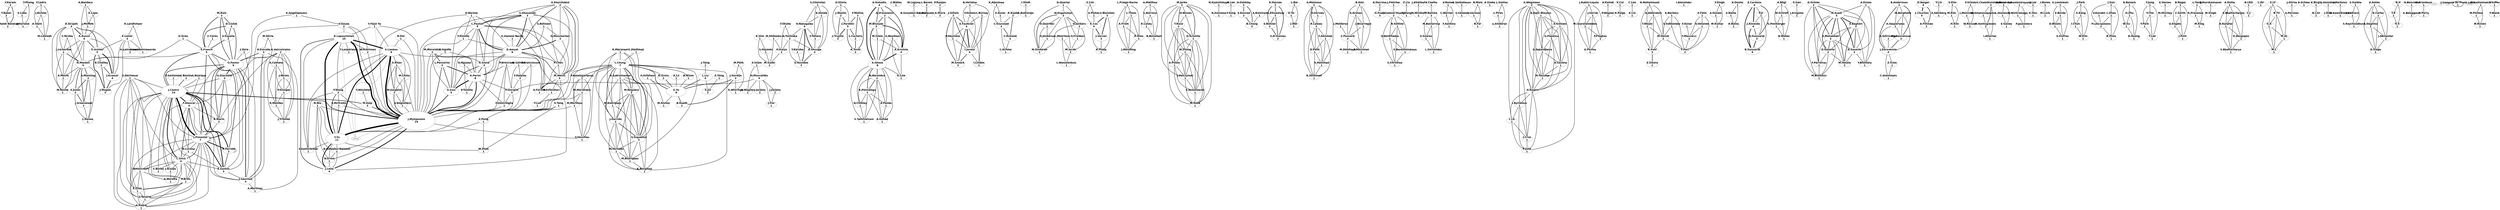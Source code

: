 graph G {
overlap = scalexy;
splines=true;
Y_Karam[shape=ellipse,width=2.04,height=1.06,fixedsize = true, fontname="Helvetica-Bold", fontsize=30.0,label="Y.Karam
2"];
T_Baker[shape=ellipse,width=2.04,height=1.06,fixedsize = true, fontname="Helvetica-Bold", fontsize=30.0,label="T.Baker
2"];
A_Taleb_Bendiab[shape=ellipse,width=2.04,height=1.06,fixedsize = true, fontname="Helvetica-Bold", fontsize=30.0,label="A.Taleb-Bendiab
2"];
T_Phung[shape=ellipse,width=1.8399999999999999,height=0.96,fixedsize = true, fontname="Helvetica-Bold", fontsize=30.0,label="T.Phung
1"];
S_Loke[shape=ellipse,width=1.8399999999999999,height=0.96,fixedsize = true, fontname="Helvetica-Bold", fontsize=30.0,label="S.Loke
1"];
J_Harland[shape=ellipse,width=1.8399999999999999,height=0.96,fixedsize = true, fontname="Helvetica-Bold", fontsize=30.0,label="J.Harland
1"];
Y_Ledru[shape=ellipse,width=1.8399999999999999,height=0.96,fixedsize = true, fontname="Helvetica-Bold", fontsize=30.0,label="Y.Ledru
1"];
J_Richier[shape=ellipse,width=1.8399999999999999,height=0.96,fixedsize = true, fontname="Helvetica-Bold", fontsize=30.0,label="J.Richier
1"];
A_Idani[shape=ellipse,width=1.8399999999999999,height=0.96,fixedsize = true, fontname="Helvetica-Bold", fontsize=30.0,label="A.Idani
1"];
M_Labiadh[shape=ellipse,width=1.8399999999999999,height=0.96,fixedsize = true, fontname="Helvetica-Bold", fontsize=30.0,label="M.Labiadh
1"];
D_Alrajeh[shape=ellipse,width=2.24,height=1.1600000000000001,fixedsize = true, fontname="Helvetica-Bold", fontsize=30.0,label="D.Alrajeh
3"];
A_Russo[shape=ellipse,width=2.44,height=1.26,fixedsize = true, fontname="Helvetica-Bold", fontsize=30.0,label="A.Russo
4"];
J_Lockerbie[shape=ellipse,width=2.04,height=1.06,fixedsize = true, fontname="Helvetica-Bold", fontsize=30.0,label="J.Lockerbie
2"];
N_Maiden[shape=ellipse,width=2.6399999999999997,height=1.3599999999999999,fixedsize = true, fontname="Helvetica-Bold", fontsize=30.0,label="N.Maiden
5"];
A_Mavin[shape=ellipse,width=1.8399999999999999,height=0.96,fixedsize = true, fontname="Helvetica-Bold", fontsize=30.0,label="A.Mavin
1"];
M_Novak[shape=ellipse,width=1.8399999999999999,height=0.96,fixedsize = true, fontname="Helvetica-Bold", fontsize=30.0,label="M.Novak
1"];
H_Nakagawa[shape=ellipse,width=2.44,height=1.26,fixedsize = true, fontname="Helvetica-Bold", fontsize=30.0,label="H.Nakagawa
4"];
A_Ohsuga[shape=ellipse,width=2.24,height=1.1600000000000001,fixedsize = true, fontname="Helvetica-Bold", fontsize=30.0,label="A.Ohsuga
3"];
S_Honiden[shape=ellipse,width=2.24,height=1.1600000000000001,fixedsize = true, fontname="Helvetica-Bold", fontsize=30.0,label="S.Honiden
3"];
A_Lo[shape=ellipse,width=1.8399999999999999,height=0.96,fixedsize = true, fontname="Helvetica-Bold", fontsize=30.0,label="A.Lo
1"];
E_Yu[shape=ellipse,width=3.44,height=1.76,fixedsize = true, fontname="Helvetica-Bold", fontsize=30.0,label="E.Yu
9"];
J_Mazón[shape=ellipse,width=2.04,height=1.06,fixedsize = true, fontname="Helvetica-Bold", fontsize=30.0,label="J.Mazón
2"];
J_Pardillo[shape=ellipse,width=2.6399999999999997,height=1.3599999999999999,fixedsize = true, fontname="Helvetica-Bold", fontsize=30.0,label="J.Pardillo
5"];
J_Trujillo[shape=ellipse,width=2.24,height=1.1600000000000001,fixedsize = true, fontname="Helvetica-Bold", fontsize=30.0,label="J.Trujillo
3"];
G_Koliadis[shape=ellipse,width=2.44,height=1.26,fixedsize = true, fontname="Helvetica-Bold", fontsize=30.0,label="G.Koliadis
4"];
A_Vranesevic[shape=ellipse,width=2.04,height=1.06,fixedsize = true, fontname="Helvetica-Bold", fontsize=30.0,label="A.Vranesevic
2"];
M_Bhuiyan[shape=ellipse,width=2.24,height=1.1600000000000001,fixedsize = true, fontname="Helvetica-Bold", fontsize=30.0,label="M.Bhuiyan
3"];
A_Krishna[shape=ellipse,width=2.44,height=1.26,fixedsize = true, fontname="Helvetica-Bold", fontsize=30.0,label="A.Krishna
4"];
A_Ghose[shape=ellipse,width=3.24,height=1.6600000000000001,fixedsize = true, fontname="Helvetica-Bold", fontsize=30.0,label="A.Ghose
8"];
A_Buarque[shape=ellipse,width=1.8399999999999999,height=0.96,fixedsize = true, fontname="Helvetica-Bold", fontsize=30.0,label="A.Buarque
1"];
J_Castro[shape=ellipse,width=4.44,height=2.2600000000000002,fixedsize = true, fontname="Helvetica-Bold", fontsize=30.0,label="J.Castro
14"];
F_Alencar[shape=ellipse,width=2.44,height=1.26,fixedsize = true, fontname="Helvetica-Bold", fontsize=30.0,label="F.Alencar
4"];
T_Karube[shape=ellipse,width=1.8399999999999999,height=0.96,fixedsize = true, fontname="Helvetica-Bold", fontsize=30.0,label="T.Karube
1"];
A_Lapouchnian[shape=ellipse,width=3.6399999999999997,height=1.8599999999999999,fixedsize = true, fontname="Helvetica-Bold", fontsize=30.0,label="A.Lapouchnian
10"];
S_Liaskos[shape=ellipse,width=3.44,height=1.76,fixedsize = true, fontname="Helvetica-Bold", fontsize=30.0,label="S.Liaskos
9"];
J_Mylopoulos[shape=ellipse,width=6.44,height=3.2600000000000002,fixedsize = true, fontname="Helvetica-Bold", fontsize=30.0,label="J.Mylopoulos
24"];
Y_Yu[shape=ellipse,width=3.84,height=1.96,fixedsize = true, fontname="Helvetica-Bold", fontsize=30.0,label="Y.Yu
11"];
C_Bidian[shape=ellipse,width=1.8399999999999999,height=0.96,fixedsize = true, fontname="Helvetica-Bold", fontsize=30.0,label="C.Bidian
1"];
M_Morandini[shape=ellipse,width=2.04,height=1.06,fixedsize = true, fontname="Helvetica-Bold", fontsize=30.0,label="M.Morandini
2"];
L_Penserini[shape=ellipse,width=2.24,height=1.1600000000000001,fixedsize = true, fontname="Helvetica-Bold", fontsize=30.0,label="L.Penserini
3"];
A_Perini[shape=ellipse,width=3.24,height=1.6600000000000001,fixedsize = true, fontname="Helvetica-Bold", fontsize=30.0,label="A.Perini
8"];
M_Laguna[shape=ellipse,width=1.8399999999999999,height=0.96,fixedsize = true, fontname="Helvetica-Bold", fontsize=30.0,label="M.Laguna
1"];
B_Gonzalez_Baixauli[shape=ellipse,width=1.8399999999999999,height=0.96,fixedsize = true, fontname="Helvetica-Bold", fontsize=30.0,label="B.Gonzalez-Baixauli
1"];
H_Esfahani[shape=ellipse,width=1.8399999999999999,height=0.96,fixedsize = true, fontname="Helvetica-Bold", fontsize=30.0,label="H.Esfahani
1"];
M_Annosi[shape=ellipse,width=1.8399999999999999,height=0.96,fixedsize = true, fontname="Helvetica-Bold", fontsize=30.0,label="M.Annosi
1"];
A_Susi[shape=ellipse,width=2.6399999999999997,height=1.3599999999999999,fixedsize = true, fontname="Helvetica-Bold", fontsize=30.0,label="A.Susi
5"];
J_Kramer[shape=ellipse,width=2.44,height=1.26,fixedsize = true, fontname="Helvetica-Bold", fontsize=30.0,label="J.Kramer
4"];
S_Uchitel[shape=ellipse,width=2.6399999999999997,height=1.3599999999999999,fixedsize = true, fontname="Helvetica-Bold", fontsize=30.0,label="S.Uchitel
5"];
S_Chanvilai[shape=ellipse,width=1.8399999999999999,height=0.96,fixedsize = true, fontname="Helvetica-Bold", fontsize=30.0,label="S.Chanvilai
1"];
K_Honda[shape=ellipse,width=1.8399999999999999,height=0.96,fixedsize = true, fontname="Helvetica-Bold", fontsize=30.0,label="K.Honda
1"];
Y_Tahara[shape=ellipse,width=1.8399999999999999,height=0.96,fixedsize = true, fontname="Helvetica-Bold", fontsize=30.0,label="Y.Tahara
1"];
D_Dermeval[shape=ellipse,width=1.8399999999999999,height=0.96,fixedsize = true, fontname="Helvetica-Bold", fontsize=30.0,label="D.Dermeval
1"];
C_Silva[shape=ellipse,width=2.44,height=1.26,fixedsize = true, fontname="Helvetica-Bold", fontsize=30.0,label="C.Silva
4"];
J_Pimentel[shape=ellipse,width=3.04,height=1.56,fixedsize = true, fontname="Helvetica-Bold", fontsize=30.0,label="J.Pimentel
7"];
I_Bittencourt[shape=ellipse,width=1.8399999999999999,height=0.96,fixedsize = true, fontname="Helvetica-Bold", fontsize=30.0,label="I.Bittencourt
1"];
P_Brito[shape=ellipse,width=1.8399999999999999,height=0.96,fixedsize = true, fontname="Helvetica-Bold", fontsize=30.0,label="P.Brito
1"];
E_Elias[shape=ellipse,width=1.8399999999999999,height=0.96,fixedsize = true, fontname="Helvetica-Bold", fontsize=30.0,label="E.Elias
1"];
T_Tenório[shape=ellipse,width=1.8399999999999999,height=0.96,fixedsize = true, fontname="Helvetica-Bold", fontsize=30.0,label="T.Tenório
1"];
A_Pedro[shape=ellipse,width=1.8399999999999999,height=0.96,fixedsize = true, fontname="Helvetica-Bold", fontsize=30.0,label="A.Pedro
1"];
L_Baresi[shape=ellipse,width=2.04,height=1.06,fixedsize = true, fontname="Helvetica-Bold", fontsize=30.0,label="L.Baresi
2"];
L_Pasquale[shape=ellipse,width=2.04,height=1.06,fixedsize = true, fontname="Helvetica-Bold", fontsize=30.0,label="L.Pasquale
2"];
P_Ranjan[shape=ellipse,width=2.04,height=1.06,fixedsize = true, fontname="Helvetica-Bold", fontsize=30.0,label="P.Ranjan
2"];
A_Misra[shape=ellipse,width=2.04,height=1.06,fixedsize = true, fontname="Helvetica-Bold", fontsize=30.0,label="A.Misra
2"];
J_Gillain[shape=ellipse,width=2.04,height=1.06,fixedsize = true, fontname="Helvetica-Bold", fontsize=30.0,label="J.Gillain
2"];
S_Faulkner[shape=ellipse,width=2.44,height=1.26,fixedsize = true, fontname="Helvetica-Bold", fontsize=30.0,label="S.Faulkner
4"];
P_Heymans[shape=ellipse,width=1.8399999999999999,height=0.96,fixedsize = true, fontname="Helvetica-Bold", fontsize=30.0,label="P.Heymans
1"];
I_Jureta[shape=ellipse,width=2.44,height=1.26,fixedsize = true, fontname="Helvetica-Bold", fontsize=30.0,label="I.Jureta
4"];
M_Snoeck[shape=ellipse,width=2.24,height=1.1600000000000001,fixedsize = true, fontname="Helvetica-Bold", fontsize=30.0,label="M.Snoeck
3"];
R_Kaabi[shape=ellipse,width=2.04,height=1.06,fixedsize = true, fontname="Helvetica-Bold", fontsize=30.0,label="R.Kaabi
2"];
C_Souveyet[shape=ellipse,width=2.24,height=1.1600000000000001,fixedsize = true, fontname="Helvetica-Bold", fontsize=30.0,label="C.Souveyet
3"];
C_Rolland[shape=ellipse,width=2.24,height=1.1600000000000001,fixedsize = true, fontname="Helvetica-Bold", fontsize=30.0,label="C.Rolland
3"];
N_Yoshioka[shape=ellipse,width=2.04,height=1.06,fixedsize = true, fontname="Helvetica-Bold", fontsize=30.0,label="N.Yoshioka
2"];
M_Shibaoka[shape=ellipse,width=1.8399999999999999,height=0.96,fixedsize = true, fontname="Helvetica-Bold", fontsize=30.0,label="M.Shibaoka
1"];
H_Kaiya[shape=ellipse,width=2.04,height=1.06,fixedsize = true, fontname="Helvetica-Bold", fontsize=30.0,label="H.Kaiya
2"];
M_Saeki[shape=ellipse,width=2.04,height=1.06,fixedsize = true, fontname="Helvetica-Bold", fontsize=30.0,label="M.Saeki
2"];
Y_Wang[shape=ellipse,width=2.04,height=1.06,fixedsize = true, fontname="Helvetica-Bold", fontsize=30.0,label="Y.Wang
2"];
S_McIlraith[shape=ellipse,width=1.8399999999999999,height=0.96,fixedsize = true, fontname="Helvetica-Bold", fontsize=30.0,label="S.McIlraith
1"];
I_Shofi[shape=ellipse,width=1.8399999999999999,height=0.96,fixedsize = true, fontname="Helvetica-Bold", fontsize=30.0,label="I.Shofi
1"];
E_Budiardjo[shape=ellipse,width=1.8399999999999999,height=0.96,fixedsize = true, fontname="Helvetica-Bold", fontsize=30.0,label="E.Budiardjo
1"];
L_Meertens[shape=ellipse,width=1.8399999999999999,height=0.96,fixedsize = true, fontname="Helvetica-Bold", fontsize=30.0,label="L.Meertens
1"];
M_Iacob[shape=ellipse,width=2.04,height=1.06,fixedsize = true, fontname="Helvetica-Bold", fontsize=30.0,label="M.Iacob
2"];
L_Nieuwenhuis[shape=ellipse,width=1.8399999999999999,height=0.96,fixedsize = true, fontname="Helvetica-Bold", fontsize=30.0,label="L.Nieuwenhuis
1"];
S_Bleistein[shape=ellipse,width=2.24,height=1.1600000000000001,fixedsize = true, fontname="Helvetica-Bold", fontsize=30.0,label="S.Bleistein
3"];
K_Cox[shape=ellipse,width=2.44,height=1.26,fixedsize = true, fontname="Helvetica-Bold", fontsize=30.0,label="K.Cox
4"];
J_Verner[shape=ellipse,width=2.24,height=1.1600000000000001,fixedsize = true, fontname="Helvetica-Bold", fontsize=30.0,label="J.Verner
3"];
S_Islam[shape=ellipse,width=1.8399999999999999,height=0.96,fixedsize = true, fontname="Helvetica-Bold", fontsize=30.0,label="S.Islam
1"];
H_Mouratidis[shape=ellipse,width=2.44,height=1.26,fixedsize = true, fontname="Helvetica-Bold", fontsize=30.0,label="H.Mouratidis
4"];
S_Wagner[shape=ellipse,width=1.8399999999999999,height=0.96,fixedsize = true, fontname="Helvetica-Bold", fontsize=30.0,label="S.Wagner
1"];
L_Priego_Roche[shape=ellipse,width=1.8399999999999999,height=0.96,fixedsize = true, fontname="Helvetica-Bold", fontsize=30.0,label="L.Priego-Roche
1"];
L_Thom[shape=ellipse,width=1.8399999999999999,height=0.96,fixedsize = true, fontname="Helvetica-Bold", fontsize=30.0,label="L.Thom
1"];
A_Front[shape=ellipse,width=1.8399999999999999,height=0.96,fixedsize = true, fontname="Helvetica-Bold", fontsize=30.0,label="A.Front
1"];
D_Rieu[shape=ellipse,width=1.8399999999999999,height=0.96,fixedsize = true, fontname="Helvetica-Bold", fontsize=30.0,label="D.Rieu
1"];
J_Mendling[shape=ellipse,width=1.8399999999999999,height=0.96,fixedsize = true, fontname="Helvetica-Bold", fontsize=30.0,label="J.Mendling
1"];
J_Jürjens[shape=ellipse,width=1.8399999999999999,height=0.96,fixedsize = true, fontname="Helvetica-Bold", fontsize=30.0,label="J.Jürjens
1"];
J_Fox[shape=ellipse,width=1.8399999999999999,height=0.96,fixedsize = true, fontname="Helvetica-Bold", fontsize=30.0,label="J.Fox
1"];
A_Mahfouz[shape=ellipse,width=1.8399999999999999,height=0.96,fixedsize = true, fontname="Helvetica-Bold", fontsize=30.0,label="A.Mahfouz
1"];
L_Barroca[shape=ellipse,width=1.8399999999999999,height=0.96,fixedsize = true, fontname="Helvetica-Bold", fontsize=30.0,label="L.Barroca
1"];
R_Laney[shape=ellipse,width=1.8399999999999999,height=0.96,fixedsize = true, fontname="Helvetica-Bold", fontsize=30.0,label="R.Laney
1"];
B_Nuseibeh[shape=ellipse,width=1.8399999999999999,height=0.96,fixedsize = true, fontname="Helvetica-Bold", fontsize=30.0,label="B.Nuseibeh
1"];
M_Jarke[shape=ellipse,width=2.04,height=1.06,fixedsize = true, fontname="Helvetica-Bold", fontsize=30.0,label="M.Jarke
2"];
H_Nissen[shape=ellipse,width=1.8399999999999999,height=0.96,fixedsize = true, fontname="Helvetica-Bold", fontsize=30.0,label="H.Nissen
1"];
T_Rose[shape=ellipse,width=2.04,height=1.06,fixedsize = true, fontname="Helvetica-Bold", fontsize=30.0,label="T.Rose
2"];
D_Schmitz[shape=ellipse,width=2.04,height=1.06,fixedsize = true, fontname="Helvetica-Bold", fontsize=30.0,label="D.Schmitz
2"];
D_Barone[shape=ellipse,width=1.8399999999999999,height=0.96,fixedsize = true, fontname="Helvetica-Bold", fontsize=30.0,label="D.Barone
1"];
L_Peyton[shape=ellipse,width=2.44,height=1.26,fixedsize = true, fontname="Helvetica-Bold", fontsize=30.0,label="L.Peyton
4"];
F_Rizzolo[shape=ellipse,width=1.8399999999999999,height=0.96,fixedsize = true, fontname="Helvetica-Bold", fontsize=30.0,label="F.Rizzolo
1"];
D_Amyot[shape=ellipse,width=3.44,height=1.76,fixedsize = true, fontname="Helvetica-Bold", fontsize=30.0,label="D.Amyot
9"];
M_Zhang[shape=ellipse,width=1.8399999999999999,height=0.96,fixedsize = true, fontname="Helvetica-Bold", fontsize=30.0,label="M.Zhang
1"];
A_Polzer[shape=ellipse,width=1.8399999999999999,height=0.96,fixedsize = true, fontname="Helvetica-Bold", fontsize=30.0,label="A.Polzer
1"];
J_Palczynski[shape=ellipse,width=1.8399999999999999,height=0.96,fixedsize = true, fontname="Helvetica-Bold", fontsize=30.0,label="J.Palczynski
1"];
S_Kowalewski[shape=ellipse,width=1.8399999999999999,height=0.96,fixedsize = true, fontname="Helvetica-Bold", fontsize=30.0,label="S.Kowalewski
1"];
M_Reke[shape=ellipse,width=1.8399999999999999,height=0.96,fixedsize = true, fontname="Helvetica-Bold", fontsize=30.0,label="M.Reke
1"];
G_Beydoun[shape=ellipse,width=1.8399999999999999,height=0.96,fixedsize = true, fontname="Helvetica-Bold", fontsize=30.0,label="G.Beydoun
1"];
G_Low[shape=ellipse,width=1.8399999999999999,height=0.96,fixedsize = true, fontname="Helvetica-Bold", fontsize=30.0,label="G.Low
1"];
D_Nguyen[shape=ellipse,width=1.8399999999999999,height=0.96,fixedsize = true, fontname="Helvetica-Bold", fontsize=30.0,label="D.Nguyen
1"];
P_Tonella[shape=ellipse,width=1.8399999999999999,height=0.96,fixedsize = true, fontname="Helvetica-Bold", fontsize=30.0,label="P.Tonella
1"];
N_Kiyavitskaya[shape=ellipse,width=1.8399999999999999,height=0.96,fixedsize = true, fontname="Helvetica-Bold", fontsize=30.0,label="N.Kiyavitskaya
1"];
N_Zannone[shape=ellipse,width=1.8399999999999999,height=0.96,fixedsize = true, fontname="Helvetica-Bold", fontsize=30.0,label="N.Zannone
1"];
H_Lee[shape=ellipse,width=1.8399999999999999,height=0.96,fixedsize = true, fontname="Helvetica-Bold", fontsize=30.0,label="H.Lee
1"];
Y_Song[shape=ellipse,width=1.8399999999999999,height=0.96,fixedsize = true, fontname="Helvetica-Bold", fontsize=30.0,label="Y.Song
1"];
S_Manning[shape=ellipse,width=2.04,height=1.06,fixedsize = true, fontname="Helvetica-Bold", fontsize=30.0,label="S.Manning
2"];
S_Jones[shape=ellipse,width=2.04,height=1.06,fixedsize = true, fontname="Helvetica-Bold", fontsize=30.0,label="S.Jones
2"];
J_Greenwood[shape=ellipse,width=2.04,height=1.06,fixedsize = true, fontname="Helvetica-Bold", fontsize=30.0,label="J.Greenwood
2"];
E_Santos[shape=ellipse,width=2.24,height=1.1600000000000001,fixedsize = true, fontname="Helvetica-Bold", fontsize=30.0,label="E.Santos
3"];
J_Sánchez[shape=ellipse,width=2.44,height=1.26,fixedsize = true, fontname="Helvetica-Bold", fontsize=30.0,label="J.Sánchez
4"];
O_Pastor[shape=ellipse,width=3.44,height=1.76,fixedsize = true, fontname="Helvetica-Bold", fontsize=30.0,label="O.Pastor
9"];
H_Goldsby[shape=ellipse,width=2.04,height=1.06,fixedsize = true, fontname="Helvetica-Bold", fontsize=30.0,label="H.Goldsby
2"];
S_Konrad[shape=ellipse,width=2.04,height=1.06,fixedsize = true, fontname="Helvetica-Bold", fontsize=30.0,label="S.Konrad
2"];
B_Cheng[shape=ellipse,width=2.24,height=1.1600000000000001,fixedsize = true, fontname="Helvetica-Bold", fontsize=30.0,label="B.Cheng
3"];
R_Hassan[shape=ellipse,width=2.04,height=1.06,fixedsize = true, fontname="Helvetica-Bold", fontsize=30.0,label="R.Hassan
2"];
M_Eltoweissy[shape=ellipse,width=2.04,height=1.06,fixedsize = true, fontname="Helvetica-Bold", fontsize=30.0,label="M.Eltoweissy
2"];
S_Bohner[shape=ellipse,width=2.04,height=1.06,fixedsize = true, fontname="Helvetica-Bold", fontsize=30.0,label="S.Bohner
2"];
S_El_Kassas[shape=ellipse,width=2.04,height=1.06,fixedsize = true, fontname="Helvetica-Bold", fontsize=30.0,label="S.El-Kassas
2"];
L_Bai[shape=ellipse,width=1.8399999999999999,height=0.96,fixedsize = true, fontname="Helvetica-Bold", fontsize=30.0,label="L.Bai
1"];
D_Ye[shape=ellipse,width=1.8399999999999999,height=0.96,fixedsize = true, fontname="Helvetica-Bold", fontsize=30.0,label="D.Ye
1"];
J_Wei[shape=ellipse,width=1.8399999999999999,height=0.96,fixedsize = true, fontname="Helvetica-Bold", fontsize=30.0,label="J.Wei
1"];
S_Ingolfo[shape=ellipse,width=1.8399999999999999,height=0.96,fixedsize = true, fontname="Helvetica-Bold", fontsize=30.0,label="S.Ingolfo
1"];
A_Siena[shape=ellipse,width=2.24,height=1.1600000000000001,fixedsize = true, fontname="Helvetica-Bold", fontsize=30.0,label="A.Siena
3"];
A_Matoussi[shape=ellipse,width=2.04,height=1.06,fixedsize = true, fontname="Helvetica-Bold", fontsize=30.0,label="A.Matoussi
2"];
F_Gervais[shape=ellipse,width=1.8399999999999999,height=0.96,fixedsize = true, fontname="Helvetica-Bold", fontsize=30.0,label="F.Gervais
1"];
R_Laleau[shape=ellipse,width=2.04,height=1.06,fixedsize = true, fontname="Helvetica-Bold", fontsize=30.0,label="R.Laleau
2"];
C_Ponsard[shape=ellipse,width=2.24,height=1.1600000000000001,fixedsize = true, fontname="Helvetica-Bold", fontsize=30.0,label="C.Ponsard
3"];
M_Delehaye[shape=ellipse,width=1.8399999999999999,height=0.96,fixedsize = true, fontname="Helvetica-Bold", fontsize=30.0,label="M.Delehaye
1"];
G_Poels[shape=ellipse,width=2.24,height=1.1600000000000001,fixedsize = true, fontname="Helvetica-Bold", fontsize=30.0,label="G.Poels
3"];
R_Chatley[shape=ellipse,width=2.04,height=1.06,fixedsize = true, fontname="Helvetica-Bold", fontsize=30.0,label="R.Chatley
2"];
J_Magee[shape=ellipse,width=2.24,height=1.1600000000000001,fixedsize = true, fontname="Helvetica-Bold", fontsize=30.0,label="J.Magee
3"];
J_Fletcher[shape=ellipse,width=1.8399999999999999,height=0.96,fixedsize = true, fontname="Helvetica-Bold", fontsize=30.0,label="J.Fletcher
1"];
J_Cleland_Huang[shape=ellipse,width=2.04,height=1.06,fixedsize = true, fontname="Helvetica-Bold", fontsize=30.0,label="J.Cleland-Huang
2"];
A_Bandara[shape=ellipse,width=1.8399999999999999,height=0.96,fixedsize = true, fontname="Helvetica-Bold", fontsize=30.0,label="A.Bandara
1"];
E_Lupu[shape=ellipse,width=1.8399999999999999,height=0.96,fixedsize = true, fontname="Helvetica-Bold", fontsize=30.0,label="E.Lupu
1"];
J_Moffett[shape=ellipse,width=1.8399999999999999,height=0.96,fixedsize = true, fontname="Helvetica-Bold", fontsize=30.0,label="J.Moffett
1"];
J_Yang[shape=ellipse,width=1.8399999999999999,height=0.96,fixedsize = true, fontname="Helvetica-Bold", fontsize=30.0,label="J.Yang
1"];
L_Liu[shape=ellipse,width=2.44,height=1.26,fixedsize = true, fontname="Helvetica-Bold", fontsize=30.0,label="L.Liu
4"];
Z_Liu[shape=ellipse,width=1.8399999999999999,height=0.96,fixedsize = true, fontname="Helvetica-Bold", fontsize=30.0,label="Z.Liu
1"];
T_Wang[shape=ellipse,width=1.8399999999999999,height=0.96,fixedsize = true, fontname="Helvetica-Bold", fontsize=30.0,label="T.Wang
1"];
J_Khallouf[shape=ellipse,width=1.8399999999999999,height=0.96,fixedsize = true, fontname="Helvetica-Bold", fontsize=30.0,label="J.Khallouf
1"];
M_Winikoff[shape=ellipse,width=1.8399999999999999,height=0.96,fixedsize = true, fontname="Helvetica-Bold", fontsize=30.0,label="M.Winikoff
1"];
K_Coelho[shape=ellipse,width=1.8399999999999999,height=0.96,fixedsize = true, fontname="Helvetica-Bold", fontsize=30.0,label="K.Coelho
1"];
T_Batista[shape=ellipse,width=2.04,height=1.06,fixedsize = true, fontname="Helvetica-Bold", fontsize=30.0,label="T.Batista
2"];
C_Cares[shape=ellipse,width=1.8399999999999999,height=0.96,fixedsize = true, fontname="Helvetica-Bold", fontsize=30.0,label="C.Cares
1"];
X_Franch[shape=ellipse,width=2.6399999999999997,height=1.3599999999999999,fixedsize = true, fontname="Helvetica-Bold", fontsize=30.0,label="X.Franch
5"];
V_Nunes[shape=ellipse,width=1.8399999999999999,height=0.96,fixedsize = true, fontname="Helvetica-Bold", fontsize=30.0,label="V.Nunes
1"];
C_Werner[shape=ellipse,width=1.8399999999999999,height=0.96,fixedsize = true, fontname="Helvetica-Bold", fontsize=30.0,label="C.Werner
1"];
F_Santoro[shape=ellipse,width=1.8399999999999999,height=0.96,fixedsize = true, fontname="Helvetica-Bold", fontsize=30.0,label="F.Santoro
1"];
B_Verlaine[shape=ellipse,width=1.8399999999999999,height=0.96,fixedsize = true, fontname="Helvetica-Bold", fontsize=30.0,label="B.Verlaine
1"];
Y_Dubois[shape=ellipse,width=1.8399999999999999,height=0.96,fixedsize = true, fontname="Helvetica-Bold", fontsize=30.0,label="Y.Dubois
1"];
O_Glorio[shape=ellipse,width=1.8399999999999999,height=0.96,fixedsize = true, fontname="Helvetica-Bold", fontsize=30.0,label="O.Glorio
1"];
R_Settimi[shape=ellipse,width=1.8399999999999999,height=0.96,fixedsize = true, fontname="Helvetica-Bold", fontsize=30.0,label="R.Settimi
1"];
O_BenKhadra[shape=ellipse,width=1.8399999999999999,height=0.96,fixedsize = true, fontname="Helvetica-Bold", fontsize=30.0,label="O.BenKhadra
1"];
E_Berezhanskaya[shape=ellipse,width=1.8399999999999999,height=0.96,fixedsize = true, fontname="Helvetica-Bold", fontsize=30.0,label="E.Berezhanskaya
1"];
S_Christina[shape=ellipse,width=1.8399999999999999,height=0.96,fixedsize = true, fontname="Helvetica-Bold", fontsize=30.0,label="S.Christina
1"];
S_Venkatesan[shape=ellipse,width=1.8399999999999999,height=0.96,fixedsize = true, fontname="Helvetica-Bold", fontsize=30.0,label="S.Venkatesan
1"];
S_Saleem[shape=ellipse,width=1.8399999999999999,height=0.96,fixedsize = true, fontname="Helvetica-Bold", fontsize=30.0,label="S.Saleem
1"];
M_Islam[shape=ellipse,width=1.8399999999999999,height=0.96,fixedsize = true, fontname="Helvetica-Bold", fontsize=30.0,label="M.Islam
1"];
K_Aljoumaa[shape=ellipse,width=1.8399999999999999,height=0.96,fixedsize = true, fontname="Helvetica-Bold", fontsize=30.0,label="K.Aljoumaa
1"];
S_Assar[shape=ellipse,width=1.8399999999999999,height=0.96,fixedsize = true, fontname="Helvetica-Bold", fontsize=30.0,label="S.Assar
1"];
N_Mani[shape=ellipse,width=1.8399999999999999,height=0.96,fixedsize = true, fontname="Helvetica-Bold", fontsize=30.0,label="N.Mani
1"];
V_Garousi[shape=ellipse,width=1.8399999999999999,height=0.96,fixedsize = true, fontname="Helvetica-Bold", fontsize=30.0,label="V.Garousi
1"];
B_Far[shape=ellipse,width=1.8399999999999999,height=0.96,fixedsize = true, fontname="Helvetica-Bold", fontsize=30.0,label="B.Far
1"];
Z_Jin[shape=ellipse,width=2.04,height=1.06,fixedsize = true, fontname="Helvetica-Bold", fontsize=30.0,label="Z.Jin
2"];
A_Szoke[shape=ellipse,width=1.8399999999999999,height=0.96,fixedsize = true, fontname="Helvetica-Bold", fontsize=30.0,label="A.Szoke
1"];
L_Santos[shape=ellipse,width=1.8399999999999999,height=0.96,fixedsize = true, fontname="Helvetica-Bold", fontsize=30.0,label="L.Santos
1"];
L_Pires[shape=ellipse,width=1.8399999999999999,height=0.96,fixedsize = true, fontname="Helvetica-Bold", fontsize=30.0,label="L.Pires
1"];
a_Sinderen[shape=ellipse,width=1.8399999999999999,height=0.96,fixedsize = true, fontname="Helvetica-Bold", fontsize=30.0,label="a.Sinderen
1"];
A_Wegmann[shape=ellipse,width=2.04,height=1.06,fixedsize = true, fontname="Helvetica-Bold", fontsize=30.0,label="A.Wegmann
2"];
G_Regev[shape=ellipse,width=2.04,height=1.06,fixedsize = true, fontname="Helvetica-Bold", fontsize=30.0,label="G.Regev
2"];
I_Rychkova[shape=ellipse,width=1.8399999999999999,height=0.96,fixedsize = true, fontname="Helvetica-Bold", fontsize=30.0,label="I.Rychkova
1"];
L_Lê[shape=ellipse,width=1.8399999999999999,height=0.96,fixedsize = true, fontname="Helvetica-Bold", fontsize=30.0,label="L.Lê
1"];
J_Cruz[shape=ellipse,width=1.8399999999999999,height=0.96,fixedsize = true, fontname="Helvetica-Bold", fontsize=30.0,label="J.Cruz
1"];
P_Julia[shape=ellipse,width=1.8399999999999999,height=0.96,fixedsize = true, fontname="Helvetica-Bold", fontsize=30.0,label="P.Julia
1"];
J_Rubio_Loyola[shape=ellipse,width=1.8399999999999999,height=0.96,fixedsize = true, fontname="Helvetica-Bold", fontsize=30.0,label="J.Rubio-Loyola
1"];
J_Serrat[shape=ellipse,width=1.8399999999999999,height=0.96,fixedsize = true, fontname="Helvetica-Bold", fontsize=30.0,label="J.Serrat
1"];
M_Charalambides[shape=ellipse,width=1.8399999999999999,height=0.96,fixedsize = true, fontname="Helvetica-Bold", fontsize=30.0,label="M.Charalambides
1"];
P_Flegkas[shape=ellipse,width=1.8399999999999999,height=0.96,fixedsize = true, fontname="Helvetica-Bold", fontsize=30.0,label="P.Flegkas
1"];
G_Pavlou[shape=ellipse,width=1.8399999999999999,height=0.96,fixedsize = true, fontname="Helvetica-Bold", fontsize=30.0,label="G.Pavlou
1"];
H_Kaindl[shape=ellipse,width=1.8399999999999999,height=0.96,fixedsize = true, fontname="Helvetica-Bold", fontsize=30.0,label="H.Kaindl
1"];
P_Wagner[shape=ellipse,width=1.8399999999999999,height=0.96,fixedsize = true, fontname="Helvetica-Bold", fontsize=30.0,label="P.Wagner
1"];
H_Perrelli[shape=ellipse,width=2.04,height=1.06,fixedsize = true, fontname="Helvetica-Bold", fontsize=30.0,label="H.Perrelli
2"];
X_Cui[shape=ellipse,width=1.8399999999999999,height=0.96,fixedsize = true, fontname="Helvetica-Bold", fontsize=30.0,label="X.Cui
1"];
R_Paige[shape=ellipse,width=1.8399999999999999,height=0.96,fixedsize = true, fontname="Helvetica-Bold", fontsize=30.0,label="R.Paige
1"];
C_Lee[shape=ellipse,width=1.8399999999999999,height=0.96,fixedsize = true, fontname="Helvetica-Bold", fontsize=30.0,label="C.Lee
1"];
A_Liu[shape=ellipse,width=1.8399999999999999,height=0.96,fixedsize = true, fontname="Helvetica-Bold", fontsize=30.0,label="A.Liu
1"];
K_Pohl[shape=ellipse,width=2.24,height=1.1600000000000001,fixedsize = true, fontname="Helvetica-Bold", fontsize=30.0,label="K.Pohl
3"];
E_Sikora[shape=ellipse,width=2.04,height=1.06,fixedsize = true, fontname="Helvetica-Bold", fontsize=30.0,label="E.Sikora
2"];
S_Lim[shape=ellipse,width=1.8399999999999999,height=0.96,fixedsize = true, fontname="Helvetica-Bold", fontsize=30.0,label="S.Lim
1"];
E_Platon[shape=ellipse,width=1.8399999999999999,height=0.96,fixedsize = true, fontname="Helvetica-Bold", fontsize=30.0,label="E.Platon
1"];
I_Alexander[shape=ellipse,width=1.8399999999999999,height=0.96,fixedsize = true, fontname="Helvetica-Bold", fontsize=30.0,label="I.Alexander
1"];
J_Leite[shape=ellipse,width=2.44,height=1.26,fixedsize = true, fontname="Helvetica-Bold", fontsize=30.0,label="J.Leite
4"];
Y_Singh[shape=ellipse,width=1.8399999999999999,height=0.96,fixedsize = true, fontname="Helvetica-Bold", fontsize=30.0,label="Y.Singh
1"];
A_Gosain[shape=ellipse,width=1.8399999999999999,height=0.96,fixedsize = true, fontname="Helvetica-Bold", fontsize=30.0,label="A.Gosain
1"];
M_Kumar[shape=ellipse,width=1.8399999999999999,height=0.96,fixedsize = true, fontname="Helvetica-Bold", fontsize=30.0,label="M.Kumar
1"];
W_Robinson[shape=ellipse,width=2.04,height=1.06,fixedsize = true, fontname="Helvetica-Bold", fontsize=30.0,label="W.Robinson
2"];
E_Oladimeji[shape=ellipse,width=1.8399999999999999,height=0.96,fixedsize = true, fontname="Helvetica-Bold", fontsize=30.0,label="E.Oladimeji
1"];
S_Supakkul[shape=ellipse,width=2.24,height=1.1600000000000001,fixedsize = true, fontname="Helvetica-Bold", fontsize=30.0,label="S.Supakkul
3"];
L_Chung[shape=ellipse,width=3.04,height=1.56,fixedsize = true, fontname="Helvetica-Bold", fontsize=30.0,label="L.Chung
7"];
A_Ramirez[shape=ellipse,width=1.8399999999999999,height=0.96,fixedsize = true, fontname="Helvetica-Bold", fontsize=30.0,label="A.Ramirez
1"];
N_Niu[shape=ellipse,width=1.8399999999999999,height=0.96,fixedsize = true, fontname="Helvetica-Bold", fontsize=30.0,label="N.Niu
1"];
B_González_Baixauli[shape=ellipse,width=1.8399999999999999,height=0.96,fixedsize = true, fontname="Helvetica-Bold", fontsize=30.0,label="B.González-Baixauli
1"];
N_Ernst[shape=ellipse,width=1.8399999999999999,height=0.96,fixedsize = true, fontname="Helvetica-Bold", fontsize=30.0,label="N.Ernst
1"];
K_Doumi[shape=ellipse,width=1.8399999999999999,height=0.96,fixedsize = true, fontname="Helvetica-Bold", fontsize=30.0,label="K.Doumi
1"];
S_Baïna[shape=ellipse,width=1.8399999999999999,height=0.96,fixedsize = true, fontname="Helvetica-Bold", fontsize=30.0,label="S.Baïna
1"];
K_Baïna[shape=ellipse,width=1.8399999999999999,height=0.96,fixedsize = true, fontname="Helvetica-Bold", fontsize=30.0,label="K.Baïna
1"];
G_Giachetti[shape=ellipse,width=2.24,height=1.1600000000000001,fixedsize = true, fontname="Helvetica-Bold", fontsize=30.0,label="G.Giachetti
3"];
E_Cardoso[shape=ellipse,width=2.44,height=1.26,fixedsize = true, fontname="Helvetica-Bold", fontsize=30.0,label="E.Cardoso
4"];
J_Almeida[shape=ellipse,width=2.44,height=1.26,fixedsize = true, fontname="Helvetica-Bold", fontsize=30.0,label="J.Almeida
4"];
G_Guizzardi[shape=ellipse,width=2.24,height=1.1600000000000001,fixedsize = true, fontname="Helvetica-Bold", fontsize=30.0,label="G.Guizzardi
3"];
R_Guizzardi[shape=ellipse,width=2.44,height=1.26,fixedsize = true, fontname="Helvetica-Bold", fontsize=30.0,label="R.Guizzardi
4"];
A_Bögl[shape=ellipse,width=1.8399999999999999,height=0.96,fixedsize = true, fontname="Helvetica-Bold", fontsize=30.0,label="A.Bögl
1"];
M_Schrefl[shape=ellipse,width=1.8399999999999999,height=0.96,fixedsize = true, fontname="Helvetica-Bold", fontsize=30.0,label="M.Schrefl
1"];
G_Pomberger[shape=ellipse,width=1.8399999999999999,height=0.96,fixedsize = true, fontname="Helvetica-Bold", fontsize=30.0,label="G.Pomberger
1"];
N_Weber[shape=ellipse,width=1.8399999999999999,height=0.96,fixedsize = true, fontname="Helvetica-Bold", fontsize=30.0,label="N.Weber
1"];
S_Gao[shape=ellipse,width=2.04,height=1.06,fixedsize = true, fontname="Helvetica-Bold", fontsize=30.0,label="S.Gao
2"];
J_Krogstie[shape=ellipse,width=1.8399999999999999,height=0.96,fixedsize = true, fontname="Helvetica-Bold", fontsize=30.0,label="J.Krogstie
1"];
G_Gröner[shape=ellipse,width=2.04,height=1.06,fixedsize = true, fontname="Helvetica-Bold", fontsize=30.0,label="G.Gröner
2"];
M_Asadi[shape=ellipse,width=2.6399999999999997,height=1.3599999999999999,fixedsize = true, fontname="Helvetica-Bold", fontsize=30.0,label="M.Asadi
5"];
B_Mohabbati[shape=ellipse,width=2.24,height=1.1600000000000001,fixedsize = true, fontname="Helvetica-Bold", fontsize=30.0,label="B.Mohabbati
3"];
D_Gaševic[shape=ellipse,width=2.04,height=1.06,fixedsize = true, fontname="Helvetica-Bold", fontsize=30.0,label="D.Gaševic
2"];
F_Parreiras[shape=ellipse,width=1.8399999999999999,height=0.96,fixedsize = true, fontname="Helvetica-Bold", fontsize=30.0,label="F.Parreiras
1"];
M_Boškovic[shape=ellipse,width=1.8399999999999999,height=0.96,fixedsize = true, fontname="Helvetica-Bold", fontsize=30.0,label="M.Boškovic
1"];
B_Andersson[shape=ellipse,width=2.04,height=1.06,fixedsize = true, fontname="Helvetica-Bold", fontsize=30.0,label="B.Andersson
2"];
P_Johannesson[shape=ellipse,width=2.04,height=1.06,fixedsize = true, fontname="Helvetica-Bold", fontsize=30.0,label="P.Johannesson
2"];
J_Zdravkovic[shape=ellipse,width=2.44,height=1.26,fixedsize = true, fontname="Helvetica-Bold", fontsize=30.0,label="J.Zdravkovic
4"];
D_Neiger[shape=ellipse,width=2.44,height=1.26,fixedsize = true, fontname="Helvetica-Bold", fontsize=30.0,label="D.Neiger
4"];
L_Churilov[shape=ellipse,width=2.44,height=1.26,fixedsize = true, fontname="Helvetica-Bold", fontsize=30.0,label="L.Churilov
4"];
A_Flitman[shape=ellipse,width=2.04,height=1.06,fixedsize = true, fontname="Helvetica-Bold", fontsize=30.0,label="A.Flitman
2"];
Y_Lin[shape=ellipse,width=1.8399999999999999,height=0.96,fixedsize = true, fontname="Helvetica-Bold", fontsize=30.0,label="Y.Lin
1"];
A_Sølvberg[shape=ellipse,width=1.8399999999999999,height=0.96,fixedsize = true, fontname="Helvetica-Bold", fontsize=30.0,label="A.Sølvberg
1"];
A_Vasconcelos[shape=ellipse,width=2.04,height=1.06,fixedsize = true, fontname="Helvetica-Bold", fontsize=30.0,label="A.Vasconcelos
2"];
B_Marín[shape=ellipse,width=2.04,height=1.06,fixedsize = true, fontname="Helvetica-Bold", fontsize=30.0,label="B.Marín
2"];
W_Engelsman[shape=ellipse,width=2.24,height=1.1600000000000001,fixedsize = true, fontname="Helvetica-Bold", fontsize=30.0,label="W.Engelsman
3"];
H_Jonkers[shape=ellipse,width=2.04,height=1.06,fixedsize = true, fontname="Helvetica-Bold", fontsize=30.0,label="H.Jonkers
2"];
H_Franken[shape=ellipse,width=1.8399999999999999,height=0.96,fixedsize = true, fontname="Helvetica-Bold", fontsize=30.0,label="H.Franken
1"];
J_Molderez[shape=ellipse,width=1.8399999999999999,height=0.96,fixedsize = true, fontname="Helvetica-Bold", fontsize=30.0,label="J.Molderez
1"];
Y_Lespérance[shape=ellipse,width=1.8399999999999999,height=0.96,fixedsize = true, fontname="Helvetica-Bold", fontsize=30.0,label="Y.Lespérance
1"];
C_Ncube[shape=ellipse,width=1.8399999999999999,height=0.96,fixedsize = true, fontname="Helvetica-Bold", fontsize=30.0,label="C.Ncube
1"];
A_Pourshahid[shape=ellipse,width=2.04,height=1.06,fixedsize = true, fontname="Helvetica-Bold", fontsize=30.0,label="A.Pourshahid
2"];
G_Mussbacher[shape=ellipse,width=2.24,height=1.1600000000000001,fixedsize = true, fontname="Helvetica-Bold", fontsize=30.0,label="G.Mussbacher
3"];
M_Weiss[shape=ellipse,width=2.24,height=1.1600000000000001,fixedsize = true, fontname="Helvetica-Bold", fontsize=30.0,label="M.Weiss
3"];
S_Kim[shape=ellipse,width=1.8399999999999999,height=0.96,fixedsize = true, fontname="Helvetica-Bold", fontsize=30.0,label="S.Kim
1"];
M_Kim[shape=ellipse,width=1.8399999999999999,height=0.96,fixedsize = true, fontname="Helvetica-Bold", fontsize=30.0,label="M.Kim
1"];
H_Kim[shape=ellipse,width=1.8399999999999999,height=0.96,fixedsize = true, fontname="Helvetica-Bold", fontsize=30.0,label="H.Kim
1"];
E_Letier[shape=ellipse,width=2.24,height=1.1600000000000001,fixedsize = true, fontname="Helvetica-Bold", fontsize=30.0,label="E.Letier
3"];
K_Decreus[shape=ellipse,width=2.04,height=1.06,fixedsize = true, fontname="Helvetica-Bold", fontsize=30.0,label="K.Decreus
2"];
R_Landtsheer[shape=ellipse,width=1.8399999999999999,height=0.96,fixedsize = true, fontname="Helvetica-Bold", fontsize=30.0,label="R.Landtsheer
1"];
A_van Lamsweerde[shape=ellipse,width=1.8399999999999999,height=0.96,fixedsize = true, fontname="Helvetica-Bold", fontsize=30.0,label="A.van Lamsweerde
1"];
A_Edirisuriya[shape=ellipse,width=1.8399999999999999,height=0.96,fixedsize = true, fontname="Helvetica-Bold", fontsize=30.0,label="A.Edirisuriya
1"];
S_Tang[shape=ellipse,width=1.8399999999999999,height=0.96,fixedsize = true, fontname="Helvetica-Bold", fontsize=30.0,label="S.Tang
1"];
X_Peng[shape=ellipse,width=1.8399999999999999,height=0.96,fixedsize = true, fontname="Helvetica-Bold", fontsize=30.0,label="X.Peng
1"];
W_Zhao[shape=ellipse,width=1.8399999999999999,height=0.96,fixedsize = true, fontname="Helvetica-Bold", fontsize=30.0,label="W.Zhao
1"];
N_Narendra[shape=ellipse,width=2.04,height=1.06,fixedsize = true, fontname="Helvetica-Bold", fontsize=30.0,label="N.Narendra
2"];
K_Ponnalagu[shape=ellipse,width=2.04,height=1.06,fixedsize = true, fontname="Helvetica-Bold", fontsize=30.0,label="K.Ponnalagu
2"];
A_Panda[shape=ellipse,width=1.8399999999999999,height=0.96,fixedsize = true, fontname="Helvetica-Bold", fontsize=30.0,label="A.Panda
1"];
A_Gohad[shape=ellipse,width=1.8399999999999999,height=0.96,fixedsize = true, fontname="Helvetica-Bold", fontsize=30.0,label="A.Gohad
1"];
F_Schulz[shape=ellipse,width=1.8399999999999999,height=0.96,fixedsize = true, fontname="Helvetica-Bold", fontsize=30.0,label="F.Schulz
1"];
J_Meissner[shape=ellipse,width=1.8399999999999999,height=0.96,fixedsize = true, fontname="Helvetica-Bold", fontsize=30.0,label="J.Meissner
1"];
W_Rossak[shape=ellipse,width=1.8399999999999999,height=0.96,fixedsize = true, fontname="Helvetica-Bold", fontsize=30.0,label="W.Rossak
1"];
G_Chatzikonstantinou[shape=ellipse,width=2.04,height=1.06,fixedsize = true, fontname="Helvetica-Bold", fontsize=30.0,label="G.Chatzikonstantinou
2"];
M_Athanasopoulos[shape=ellipse,width=1.8399999999999999,height=0.96,fixedsize = true, fontname="Helvetica-Bold", fontsize=30.0,label="M.Athanasopoulos
1"];
K_Kontogiannis[shape=ellipse,width=2.04,height=1.06,fixedsize = true, fontname="Helvetica-Bold", fontsize=30.0,label="K.Kontogiannis
2"];
M_Brezovan[shape=ellipse,width=1.8399999999999999,height=0.96,fixedsize = true, fontname="Helvetica-Bold", fontsize=30.0,label="M.Brezovan
1"];
L_Stanescu[shape=ellipse,width=1.8399999999999999,height=0.96,fixedsize = true, fontname="Helvetica-Bold", fontsize=30.0,label="L.Stanescu
1"];
E_Ganea[shape=ellipse,width=1.8399999999999999,height=0.96,fixedsize = true, fontname="Helvetica-Bold", fontsize=30.0,label="E.Ganea
1"];
B_Bajic_Bizumic[shape=ellipse,width=1.8399999999999999,height=0.96,fixedsize = true, fontname="Helvetica-Bold", fontsize=30.0,label="B.Bajic-Bizumic
1"];
A_Golnam[shape=ellipse,width=1.8399999999999999,height=0.96,fixedsize = true, fontname="Helvetica-Bold", fontsize=30.0,label="A.Golnam
1"];
G_Popescu[shape=ellipse,width=1.8399999999999999,height=0.96,fixedsize = true, fontname="Helvetica-Bold", fontsize=30.0,label="G.Popescu
1"];
G_Tapandjieva[shape=ellipse,width=1.8399999999999999,height=0.96,fixedsize = true, fontname="Helvetica-Bold", fontsize=30.0,label="G.Tapandjieva
1"];
A_Saxena[shape=ellipse,width=1.8399999999999999,height=0.96,fixedsize = true, fontname="Helvetica-Bold", fontsize=30.0,label="A.Saxena
1"];
M_Yassaee[shape=ellipse,width=1.8399999999999999,height=0.96,fixedsize = true, fontname="Helvetica-Bold", fontsize=30.0,label="M.Yassaee
1"];
D_Gasevic[shape=ellipse,width=2.24,height=1.1600000000000001,fixedsize = true, fontname="Helvetica-Bold", fontsize=30.0,label="D.Gasevic
3"];
E_Svee[shape=ellipse,width=1.8399999999999999,height=0.96,fixedsize = true, fontname="Helvetica-Bold", fontsize=30.0,label="E.Svee
1"];
C_Giannoulis[shape=ellipse,width=1.8399999999999999,height=0.96,fixedsize = true, fontname="Helvetica-Bold", fontsize=30.0,label="C.Giannoulis
1"];
G_Dantanarayana[shape=ellipse,width=1.8399999999999999,height=0.96,fixedsize = true, fontname="Helvetica-Bold", fontsize=30.0,label="G.Dantanarayana
1"];
C_Wickramage[shape=ellipse,width=1.8399999999999999,height=0.96,fixedsize = true, fontname="Helvetica-Bold", fontsize=30.0,label="C.Wickramage
1"];
P_Jayaweera[shape=ellipse,width=1.8399999999999999,height=0.96,fixedsize = true, fontname="Helvetica-Bold", fontsize=30.0,label="P.Jayaweera
1"];
T_Okubo[shape=ellipse,width=1.8399999999999999,height=0.96,fixedsize = true, fontname="Helvetica-Bold", fontsize=30.0,label="T.Okubo
1"];
K_Angelopoulos[shape=ellipse,width=1.8399999999999999,height=0.96,fixedsize = true, fontname="Helvetica-Bold", fontsize=30.0,label="K.Angelopoulos
1"];
V_Souza[shape=ellipse,width=2.04,height=1.06,fixedsize = true, fontname="Helvetica-Bold", fontsize=30.0,label="V.Souza
2"];
J_Lee[shape=ellipse,width=1.8399999999999999,height=0.96,fixedsize = true, fontname="Helvetica-Bold", fontsize=30.0,label="J.Lee
1"];
K_Hsu[shape=ellipse,width=1.8399999999999999,height=0.96,fixedsize = true, fontname="Helvetica-Bold", fontsize=30.0,label="K.Hsu
1"];
J_Vara[shape=ellipse,width=1.8399999999999999,height=0.96,fixedsize = true, fontname="Helvetica-Bold", fontsize=30.0,label="J.Vara
1"];
C_Burnay[shape=ellipse,width=1.8399999999999999,height=0.96,fixedsize = true, fontname="Helvetica-Bold", fontsize=30.0,label="C.Burnay
1"];
I_Linden[shape=ellipse,width=1.8399999999999999,height=0.96,fixedsize = true, fontname="Helvetica-Bold", fontsize=30.0,label="I.Linden
1"];
I_Nunes[shape=ellipse,width=1.8399999999999999,height=0.96,fixedsize = true, fontname="Helvetica-Bold", fontsize=30.0,label="I.Nunes
1"];
M_Luck[shape=ellipse,width=1.8399999999999999,height=0.96,fixedsize = true, fontname="Helvetica-Bold", fontsize=30.0,label="M.Luck
1"];
G_Loniewski[shape=ellipse,width=1.8399999999999999,height=0.96,fixedsize = true, fontname="Helvetica-Bold", fontsize=30.0,label="G.Loniewski
1"];
E_Borde[shape=ellipse,width=1.8399999999999999,height=0.96,fixedsize = true, fontname="Helvetica-Bold", fontsize=30.0,label="E.Borde
1"];
D_Blouin[shape=ellipse,width=1.8399999999999999,height=0.96,fixedsize = true, fontname="Helvetica-Bold", fontsize=30.0,label="D.Blouin
1"];
E_Insfran[shape=ellipse,width=1.8399999999999999,height=0.96,fixedsize = true, fontname="Helvetica-Bold", fontsize=30.0,label="E.Insfran
1"];
J_Park[shape=ellipse,width=1.8399999999999999,height=0.96,fixedsize = true, fontname="Helvetica-Bold", fontsize=30.0,label="J.Park
1"];
S_Kang[shape=ellipse,width=1.8399999999999999,height=0.96,fixedsize = true, fontname="Helvetica-Bold", fontsize=30.0,label="S.Kang
1"];
I_Chun[shape=ellipse,width=1.8399999999999999,height=0.96,fixedsize = true, fontname="Helvetica-Bold", fontsize=30.0,label="I.Chun
1"];
W_Kim[shape=ellipse,width=1.8399999999999999,height=0.96,fixedsize = true, fontname="Helvetica-Bold", fontsize=30.0,label="W.Kim
1"];
J_Sun[shape=ellipse,width=1.8399999999999999,height=0.96,fixedsize = true, fontname="Helvetica-Bold", fontsize=30.0,label="J.Sun
1"];
L_Zhao[shape=ellipse,width=1.8399999999999999,height=0.96,fixedsize = true, fontname="Helvetica-Bold", fontsize=30.0,label="L.Zhao
1"];
P_Loucopoulos[shape=ellipse,width=2.04,height=1.06,fixedsize = true, fontname="Helvetica-Bold", fontsize=30.0,label="P.Loucopoulos
2"];
B_Zhou[shape=ellipse,width=1.8399999999999999,height=0.96,fixedsize = true, fontname="Helvetica-Bold", fontsize=30.0,label="B.Zhou
1"];
Z_Yang[shape=ellipse,width=1.8399999999999999,height=0.96,fixedsize = true, fontname="Helvetica-Bold", fontsize=30.0,label="Z.Yang
1"];
K_Beckers[shape=ellipse,width=1.8399999999999999,height=0.96,fixedsize = true, fontname="Helvetica-Bold", fontsize=30.0,label="K.Beckers
1"];
S_Faßbender[shape=ellipse,width=1.8399999999999999,height=0.96,fixedsize = true, fontname="Helvetica-Bold", fontsize=30.0,label="S.Faßbender
1"];
M_Heisel[shape=ellipse,width=2.04,height=1.06,fixedsize = true, fontname="Helvetica-Bold", fontsize=30.0,label="M.Heisel
2"];
F_Paci[shape=ellipse,width=2.04,height=1.06,fixedsize = true, fontname="Helvetica-Bold", fontsize=30.0,label="F.Paci
2"];
R_Banach[shape=ellipse,width=1.8399999999999999,height=0.96,fixedsize = true, fontname="Helvetica-Bold", fontsize=30.0,label="R.Banach
1"];
H_Zhu[shape=ellipse,width=1.8399999999999999,height=0.96,fixedsize = true, fontname="Helvetica-Bold", fontsize=30.0,label="H.Zhu
1"];
W_Su[shape=ellipse,width=1.8399999999999999,height=0.96,fixedsize = true, fontname="Helvetica-Bold", fontsize=30.0,label="W.Su
1"];
R_Huang[shape=ellipse,width=1.8399999999999999,height=0.96,fixedsize = true, fontname="Helvetica-Bold", fontsize=30.0,label="R.Huang
1"];
F_Francesconi[shape=ellipse,width=1.8399999999999999,height=0.96,fixedsize = true, fontname="Helvetica-Bold", fontsize=30.0,label="F.Francesconi
1"];
F_Dalpiaz[shape=ellipse,width=2.04,height=1.06,fixedsize = true, fontname="Helvetica-Bold", fontsize=30.0,label="F.Dalpiaz
2"];
R_Macasaet[shape=ellipse,width=1.8399999999999999,height=0.96,fixedsize = true, fontname="Helvetica-Bold", fontsize=30.0,label="R.Macasaet
1"];
M_Noguera[shape=ellipse,width=2.04,height=1.06,fixedsize = true, fontname="Helvetica-Bold", fontsize=30.0,label="M.Noguera
2"];
M_Rodriguez[shape=ellipse,width=1.8399999999999999,height=0.96,fixedsize = true, fontname="Helvetica-Bold", fontsize=30.0,label="M.Rodriguez
1"];
J_Garrido[shape=ellipse,width=2.04,height=1.06,fixedsize = true, fontname="Helvetica-Bold", fontsize=30.0,label="J.Garrido
2"];
Y_Jung[shape=ellipse,width=1.8399999999999999,height=0.96,fixedsize = true, fontname="Helvetica-Bold", fontsize=30.0,label="Y.Jung
1"];
Y_Cho[shape=ellipse,width=1.8399999999999999,height=0.96,fixedsize = true, fontname="Helvetica-Bold", fontsize=30.0,label="Y.Cho
1"];
Y_Park[shape=ellipse,width=1.8399999999999999,height=0.96,fixedsize = true, fontname="Helvetica-Bold", fontsize=30.0,label="Y.Park
1"];
T_Lee[shape=ellipse,width=1.8399999999999999,height=0.96,fixedsize = true, fontname="Helvetica-Bold", fontsize=30.0,label="T.Lee
1"];
I_Attarian[shape=ellipse,width=1.8399999999999999,height=0.96,fixedsize = true, fontname="Helvetica-Bold", fontsize=30.0,label="I.Attarian
1"];
N_Chiktey[shape=ellipse,width=1.8399999999999999,height=0.96,fixedsize = true, fontname="Helvetica-Bold", fontsize=30.0,label="N.Chiktey
1"];
S_Tamilselvam[shape=ellipse,width=1.8399999999999999,height=0.96,fixedsize = true, fontname="Helvetica-Bold", fontsize=30.0,label="S.Tamilselvam
1"];
E_Vassev[shape=ellipse,width=1.8399999999999999,height=0.96,fixedsize = true, fontname="Helvetica-Bold", fontsize=30.0,label="E.Vassev
1"];
M_Hinchey[shape=ellipse,width=1.8399999999999999,height=0.96,fixedsize = true, fontname="Helvetica-Bold", fontsize=30.0,label="M.Hinchey
1"];
B_Nagel[shape=ellipse,width=1.8399999999999999,height=0.96,fixedsize = true, fontname="Helvetica-Bold", fontsize=30.0,label="B.Nagel
1"];
C_Gerth[shape=ellipse,width=1.8399999999999999,height=0.96,fixedsize = true, fontname="Helvetica-Bold", fontsize=30.0,label="C.Gerth
1"];
G_Engels[shape=ellipse,width=1.8399999999999999,height=0.96,fixedsize = true, fontname="Helvetica-Bold", fontsize=30.0,label="G.Engels
1"];
J_Post[shape=ellipse,width=1.8399999999999999,height=0.96,fixedsize = true, fontname="Helvetica-Bold", fontsize=30.0,label="J.Post
1"];
N_Mohammadi[shape=ellipse,width=1.8399999999999999,height=0.96,fixedsize = true, fontname="Helvetica-Bold", fontsize=30.0,label="N.Mohammadi
1"];
A_Alebrahim[shape=ellipse,width=1.8399999999999999,height=0.96,fixedsize = true, fontname="Helvetica-Bold", fontsize=30.0,label="A.Alebrahim
1"];
T_Weyer[shape=ellipse,width=1.8399999999999999,height=0.96,fixedsize = true, fontname="Helvetica-Bold", fontsize=30.0,label="T.Weyer
1"];
M_Ruiz[shape=ellipse,width=2.04,height=1.06,fixedsize = true, fontname="Helvetica-Bold", fontsize=30.0,label="M.Ruiz
2"];
D_Costal[shape=ellipse,width=2.04,height=1.06,fixedsize = true, fontname="Helvetica-Bold", fontsize=30.0,label="D.Costal
2"];
S_España[shape=ellipse,width=2.04,height=1.06,fixedsize = true, fontname="Helvetica-Bold", fontsize=30.0,label="S.España
2"];
L_Yang[shape=ellipse,width=1.8399999999999999,height=0.96,fixedsize = true, fontname="Helvetica-Bold", fontsize=30.0,label="L.Yang
1"];
R_Prasanna[shape=ellipse,width=1.8399999999999999,height=0.96,fixedsize = true, fontname="Helvetica-Bold", fontsize=30.0,label="R.Prasanna
1"];
M_King[shape=ellipse,width=1.8399999999999999,height=0.96,fixedsize = true, fontname="Helvetica-Bold", fontsize=30.0,label="M.King
1"];
P_Murukannaiah[shape=ellipse,width=1.8399999999999999,height=0.96,fixedsize = true, fontname="Helvetica-Bold", fontsize=30.0,label="P.Murukannaiah
1"];
M_Singh[shape=ellipse,width=1.8399999999999999,height=0.96,fixedsize = true, fontname="Helvetica-Bold", fontsize=30.0,label="M.Singh
1"];
A_Dutta[shape=ellipse,width=1.8399999999999999,height=0.96,fixedsize = true, fontname="Helvetica-Bold", fontsize=30.0,label="A.Dutta
1"];
S_Bhattacharjee[shape=ellipse,width=1.8399999999999999,height=0.96,fixedsize = true, fontname="Helvetica-Bold", fontsize=30.0,label="S.Bhattacharjee
1"];
A_Kanjilal[shape=ellipse,width=1.8399999999999999,height=0.96,fixedsize = true, fontname="Helvetica-Bold", fontsize=30.0,label="A.Kanjilal
1"];
R_Dasgupta[shape=ellipse,width=1.8399999999999999,height=0.96,fixedsize = true, fontname="Helvetica-Bold", fontsize=30.0,label="R.Dasgupta
1"];
S_Bhattacharya[shape=ellipse,width=1.8399999999999999,height=0.96,fixedsize = true, fontname="Helvetica-Bold", fontsize=30.0,label="S.Bhattacharya
1"];
M_Lucena[shape=ellipse,width=1.8399999999999999,height=0.96,fixedsize = true, fontname="Helvetica-Bold", fontsize=30.0,label="M.Lucena
1"];
B_LRD[shape=ellipse,width=1.8399999999999999,height=0.96,fixedsize = true, fontname="Helvetica-Bold", fontsize=30.0,label="B.LRD
1"];
C_J[shape=ellipse,width=1.8399999999999999,height=0.96,fixedsize = true, fontname="Helvetica-Bold", fontsize=30.0,label="C.J
1"];
L_Bastos[shape=ellipse,width=2.04,height=1.06,fixedsize = true, fontname="Helvetica-Bold", fontsize=30.0,label="L.Bastos
2"];
L_AV[shape=ellipse,width=1.8399999999999999,height=0.96,fixedsize = true, fontname="Helvetica-Bold", fontsize=30.0,label="L.AV
1"];
S_LF[shape=ellipse,width=1.8399999999999999,height=0.96,fixedsize = true, fontname="Helvetica-Bold", fontsize=30.0,label="S.LF
1"];
B_TV[shape=ellipse,width=1.8399999999999999,height=0.96,fixedsize = true, fontname="Helvetica-Bold", fontsize=30.0,label="B.TV
1"];
G_A[shape=ellipse,width=1.8399999999999999,height=0.96,fixedsize = true, fontname="Helvetica-Bold", fontsize=30.0,label="G.A
1"];
M_AL[shape=ellipse,width=1.8399999999999999,height=0.96,fixedsize = true, fontname="Helvetica-Bold", fontsize=30.0,label="M.AL
1"];
M_L[shape=ellipse,width=1.8399999999999999,height=0.96,fixedsize = true, fontname="Helvetica-Bold", fontsize=30.0,label="M.L
1"];
V_Santander[shape=ellipse,width=1.8399999999999999,height=0.96,fixedsize = true, fontname="Helvetica-Bold", fontsize=30.0,label="V.Santander
1"];
N_Subramanian[shape=ellipse,width=1.8399999999999999,height=0.96,fixedsize = true, fontname="Helvetica-Bold", fontsize=30.0,label="N.Subramanian
1"];
M_Hurtado[shape=ellipse,width=1.8399999999999999,height=0.96,fixedsize = true, fontname="Helvetica-Bold", fontsize=30.0,label="M.Hurtado
1"];
M_Rodríguez[shape=ellipse,width=1.8399999999999999,height=0.96,fixedsize = true, fontname="Helvetica-Bold", fontsize=30.0,label="M.Rodríguez
1"];
K_Benghazi[shape=ellipse,width=1.8399999999999999,height=0.96,fixedsize = true, fontname="Helvetica-Bold", fontsize=30.0,label="K.Benghazi
1"];
P_Giorgini[shape=ellipse,width=2.24,height=1.1600000000000001,fixedsize = true, fontname="Helvetica-Bold", fontsize=30.0,label="P.Giorgini
3"];
S_Ghanavati[shape=ellipse,width=2.24,height=1.1600000000000001,fixedsize = true, fontname="Helvetica-Bold", fontsize=30.0,label="S.Ghanavati
3"];
M_Salnitri[shape=ellipse,width=1.8399999999999999,height=0.96,fixedsize = true, fontname="Helvetica-Bold", fontsize=30.0,label="M.Salnitri
1"];
Y_Asnar[shape=ellipse,width=1.8399999999999999,height=0.96,fixedsize = true, fontname="Helvetica-Bold", fontsize=30.0,label="Y.Asnar
1"];
F_Massacci[shape=ellipse,width=2.04,height=1.06,fixedsize = true, fontname="Helvetica-Bold", fontsize=30.0,label="F.Massacci
2"];
J_Jurjens[shape=ellipse,width=1.8399999999999999,height=0.96,fixedsize = true, fontname="Helvetica-Bold", fontsize=30.0,label="J.Jurjens
1"];
L_Renou[shape=ellipse,width=1.8399999999999999,height=0.96,fixedsize = true, fontname="Helvetica-Bold", fontsize=30.0,label="L.Renou
1"];
M_Petit[shape=ellipse,width=1.8399999999999999,height=0.96,fixedsize = true, fontname="Helvetica-Bold", fontsize=30.0,label="M.Petit
1"];
J_Gordijn[shape=ellipse,width=2.24,height=1.1600000000000001,fixedsize = true, fontname="Helvetica-Bold", fontsize=30.0,label="J.Gordijn
3"];
R_Wieringa[shape=ellipse,width=1.8399999999999999,height=0.96,fixedsize = true, fontname="Helvetica-Bold", fontsize=30.0,label="R.Wieringa
1"];
J_Stirna[shape=ellipse,width=1.8399999999999999,height=0.96,fixedsize = true, fontname="Helvetica-Bold", fontsize=30.0,label="J.Stirna
1"];
A_Persson[shape=ellipse,width=1.8399999999999999,height=0.96,fixedsize = true, fontname="Helvetica-Bold", fontsize=30.0,label="A.Persson
1"];
K_Uno[shape=ellipse,width=1.8399999999999999,height=0.96,fixedsize = true, fontname="Helvetica-Bold", fontsize=30.0,label="K.Uno
1"];
S_Hayashi[shape=ellipse,width=1.8399999999999999,height=0.96,fixedsize = true, fontname="Helvetica-Bold", fontsize=30.0,label="S.Hayashi
1"];
E_Bagheri[shape=ellipse,width=2.24,height=1.1600000000000001,fixedsize = true, fontname="Helvetica-Bold", fontsize=30.0,label="E.Bagheri
3"];
M_Hatala[shape=ellipse,width=2.04,height=1.06,fixedsize = true, fontname="Helvetica-Bold", fontsize=30.0,label="M.Hatala
2"];
A_Ensan[shape=ellipse,width=1.8399999999999999,height=0.96,fixedsize = true, fontname="Helvetica-Bold", fontsize=30.0,label="A.Ensan
1"];
Y_Biletskiy[shape=ellipse,width=1.8399999999999999,height=0.96,fixedsize = true, fontname="Helvetica-Bold", fontsize=30.0,label="Y.Biletskiy
1"];
C_Borba[shape=ellipse,width=1.8399999999999999,height=0.96,fixedsize = true, fontname="Helvetica-Bold", fontsize=30.0,label="C.Borba
1"];
M_Bastarrica[shape=ellipse,width=1.8399999999999999,height=0.96,fixedsize = true, fontname="Helvetica-Bold", fontsize=30.0,label="M.Bastarrica
1"];
S_Soares[shape=ellipse,width=1.8399999999999999,height=0.96,fixedsize = true, fontname="Helvetica-Bold", fontsize=30.0,label="S.Soares
1"];
L_Fernandes[shape=ellipse,width=1.8399999999999999,height=0.96,fixedsize = true, fontname="Helvetica-Bold", fontsize=30.0,label="L.Fernandes
1"];
P_Jr[shape=ellipse,width=1.8399999999999999,height=0.96,fixedsize = true, fontname="Helvetica-Bold", fontsize=30.0,label="P.Jr
1"];
F_Semmak[shape=ellipse,width=1.8399999999999999,height=0.96,fixedsize = true, fontname="Helvetica-Bold", fontsize=30.0,label="F.Semmak
1"];
D_Petit[shape=ellipse,width=1.8399999999999999,height=0.96,fixedsize = true, fontname="Helvetica-Bold", fontsize=30.0,label="D.Petit
1"];
A_Hammad[shape=ellipse,width=1.8399999999999999,height=0.96,fixedsize = true, fontname="Helvetica-Bold", fontsize=30.0,label="A.Hammad
1"];
B_Tatibouet[shape=ellipse,width=1.8399999999999999,height=0.96,fixedsize = true, fontname="Helvetica-Bold", fontsize=30.0,label="B.Tatibouet
1"];
P_Bresciani[shape=ellipse,width=1.8399999999999999,height=0.96,fixedsize = true, fontname="Helvetica-Bold", fontsize=30.0,label="P.Bresciani
1"];
F_Giunchiglia[shape=ellipse,width=1.8399999999999999,height=0.96,fixedsize = true, fontname="Helvetica-Bold", fontsize=30.0,label="F.Giunchiglia
1"];
A_Scheer[shape=ellipse,width=1.8399999999999999,height=0.96,fixedsize = true, fontname="Helvetica-Bold", fontsize=30.0,label="A.Scheer
1"];
M_Bergholtz[shape=ellipse,width=1.8399999999999999,height=0.96,fixedsize = true, fontname="Helvetica-Bold", fontsize=30.0,label="M.Bergholtz
1"];
A_Ilayperuma[shape=ellipse,width=1.8399999999999999,height=0.96,fixedsize = true, fontname="Helvetica-Bold", fontsize=30.0,label="A.Ilayperuma
1"];
K_Birgit[shape=ellipse,width=1.8399999999999999,height=0.96,fixedsize = true, fontname="Helvetica-Bold", fontsize=30.0,label="K.Birgit
1"];
B_List[shape=ellipse,width=1.8399999999999999,height=0.96,fixedsize = true, fontname="Helvetica-Bold", fontsize=30.0,label="B.List
1"];
H_Estrada[shape=ellipse,width=2.24,height=1.1600000000000001,fixedsize = true, fontname="Helvetica-Bold", fontsize=30.0,label="H.Estrada
3"];
J_González[shape=ellipse,width=1.8399999999999999,height=0.96,fixedsize = true, fontname="Helvetica-Bold", fontsize=30.0,label="J.González
1"];
J_Díaz[shape=ellipse,width=1.8399999999999999,height=0.96,fixedsize = true, fontname="Helvetica-Bold", fontsize=30.0,label="J.Díaz
1"];
E_Felix[shape=ellipse,width=1.8399999999999999,height=0.96,fixedsize = true, fontname="Helvetica-Bold", fontsize=30.0,label="E.Felix
1"];
O_Delande[shape=ellipse,width=1.8399999999999999,height=0.96,fixedsize = true, fontname="Helvetica-Bold", fontsize=30.0,label="O.Delande
1"];
B_Raadt[shape=ellipse,width=2.04,height=1.06,fixedsize = true, fontname="Helvetica-Bold", fontsize=30.0,label="B.Raadt
2"];
A_Caetano[shape=ellipse,width=1.8399999999999999,height=0.96,fixedsize = true, fontname="Helvetica-Bold", fontsize=30.0,label="A.Caetano
1"];
J_Neves[shape=ellipse,width=1.8399999999999999,height=0.96,fixedsize = true, fontname="Helvetica-Bold", fontsize=30.0,label="J.Neves
1"];
P_Sinogas[shape=ellipse,width=1.8399999999999999,height=0.96,fixedsize = true, fontname="Helvetica-Bold", fontsize=30.0,label="P.Sinogas
1"];
R_Mendes[shape=ellipse,width=1.8399999999999999,height=0.96,fixedsize = true, fontname="Helvetica-Bold", fontsize=30.0,label="R.Mendes
1"];
J_Tribolet[shape=ellipse,width=1.8399999999999999,height=0.96,fixedsize = true, fontname="Helvetica-Bold", fontsize=30.0,label="J.Tribolet
1"];
I_Markovic[shape=ellipse,width=1.8399999999999999,height=0.96,fixedsize = true, fontname="Helvetica-Bold", fontsize=30.0,label="I.Markovic
1"];
M_Kowalkiewicz[shape=ellipse,width=1.8399999999999999,height=0.96,fixedsize = true, fontname="Helvetica-Bold", fontsize=30.0,label="M.Kowalkiewicz
1"];
S_Sunkle[shape=ellipse,width=1.8399999999999999,height=0.96,fixedsize = true, fontname="Helvetica-Bold", fontsize=30.0,label="S.Sunkle
1"];
V_Kulkarni[shape=ellipse,width=1.8399999999999999,height=0.96,fixedsize = true, fontname="Helvetica-Bold", fontsize=30.0,label="V.Kulkarni
1"];
S_Roychoudhury[shape=ellipse,width=1.8399999999999999,height=0.96,fixedsize = true, fontname="Helvetica-Bold", fontsize=30.0,label="S.Roychoudhury
1"];
A_Antón[shape=ellipse,width=1.8399999999999999,height=0.96,fixedsize = true, fontname="Helvetica-Bold", fontsize=30.0,label="A.Antón
1"];
R_Carter[shape=ellipse,width=1.8399999999999999,height=0.96,fixedsize = true, fontname="Helvetica-Bold", fontsize=30.0,label="R.Carter
1"];
A_Dagnino[shape=ellipse,width=1.8399999999999999,height=0.96,fixedsize = true, fontname="Helvetica-Bold", fontsize=30.0,label="A.Dagnino
1"];
J_Dempster[shape=ellipse,width=1.8399999999999999,height=0.96,fixedsize = true, fontname="Helvetica-Bold", fontsize=30.0,label="J.Dempster
1"];
D_Siege[shape=ellipse,width=1.8399999999999999,height=0.96,fixedsize = true, fontname="Helvetica-Bold", fontsize=30.0,label="D.Siege
1"];
C_Achour[shape=ellipse,width=1.8399999999999999,height=0.96,fixedsize = true, fontname="Helvetica-Bold", fontsize=30.0,label="C.Achour
1"];
D_Gross[shape=ellipse,width=2.04,height=1.06,fixedsize = true, fontname="Helvetica-Bold", fontsize=30.0,label="D.Gross
2"];
A_Lamsweerde[shape=ellipse,width=2.04,height=1.06,fixedsize = true, fontname="Helvetica-Bold", fontsize=30.0,label="A.Lamsweerde
2"];
M_Jungblut[shape=ellipse,width=2.04,height=1.06,fixedsize = true, fontname="Helvetica-Bold", fontsize=30.0,label="M.Jungblut
2"];
S_Khan[shape=ellipse,width=1.8399999999999999,height=0.96,fixedsize = true, fontname="Helvetica-Bold", fontsize=30.0,label="S.Khan
1"];
M_Litoiu[shape=ellipse,width=1.8399999999999999,height=0.96,fixedsize = true, fontname="Helvetica-Bold", fontsize=30.0,label="M.Litoiu
1"];
V_Rogozhkin[shape=ellipse,width=1.8399999999999999,height=0.96,fixedsize = true, fontname="Helvetica-Bold", fontsize=30.0,label="V.Rogozhkin
1"];
M_Kolp[shape=ellipse,width=2.24,height=1.1600000000000001,fixedsize = true, fontname="Helvetica-Bold", fontsize=30.0,label="M.Kolp
3"];
K_Phalp[shape=ellipse,width=1.8399999999999999,height=0.96,fixedsize = true, fontname="Helvetica-Bold", fontsize=30.0,label="K.Phalp
1"];
F_Molina[shape=ellipse,width=2.04,height=1.06,fixedsize = true, fontname="Helvetica-Bold", fontsize=30.0,label="F.Molina
2"];
C_Cachero[shape=ellipse,width=2.04,height=1.06,fixedsize = true, fontname="Helvetica-Bold", fontsize=30.0,label="C.Cachero
2"];
A_Toval[shape=ellipse,width=2.04,height=1.06,fixedsize = true, fontname="Helvetica-Bold", fontsize=30.0,label="A.Toval
2"];
B_Esfandiari[shape=ellipse,width=1.8399999999999999,height=0.96,fixedsize = true, fontname="Helvetica-Bold", fontsize=30.0,label="B.Esfandiari
1"];
Y_Luo[shape=ellipse,width=1.8399999999999999,height=0.96,fixedsize = true, fontname="Helvetica-Bold", fontsize=30.0,label="Y.Luo
1"];
B_Aziz[shape=ellipse,width=1.8399999999999999,height=0.96,fixedsize = true, fontname="Helvetica-Bold", fontsize=30.0,label="B.Aziz
1"];
A_Arenas[shape=ellipse,width=1.8399999999999999,height=0.96,fixedsize = true, fontname="Helvetica-Bold", fontsize=30.0,label="A.Arenas
1"];
J_Bicarregui[shape=ellipse,width=1.8399999999999999,height=0.96,fixedsize = true, fontname="Helvetica-Bold", fontsize=30.0,label="J.Bicarregui
1"];
P_Massonet[shape=ellipse,width=1.8399999999999999,height=0.96,fixedsize = true, fontname="Helvetica-Bold", fontsize=30.0,label="P.Massonet
1"];
N_H[shape=ellipse,width=1.8399999999999999,height=0.96,fixedsize = true, fontname="Helvetica-Bold", fontsize=30.0,label="N.H
1"];
T_K[shape=ellipse,width=1.8399999999999999,height=0.96,fixedsize = true, fontname="Helvetica-Bold", fontsize=30.0,label="T.K
1"];
H_S[shape=ellipse,width=1.8399999999999999,height=0.96,fixedsize = true, fontname="Helvetica-Bold", fontsize=30.0,label="H.S
1"];
Y_Wautelet[shape=ellipse,width=1.8399999999999999,height=0.96,fixedsize = true, fontname="Helvetica-Bold", fontsize=30.0,label="Y.Wautelet
1"];
N_Bencomo[shape=ellipse,width=1.8399999999999999,height=0.96,fixedsize = true, fontname="Helvetica-Bold", fontsize=30.0,label="N.Bencomo
1"];
A_Belaggoun[shape=ellipse,width=1.8399999999999999,height=0.96,fixedsize = true, fontname="Helvetica-Bold", fontsize=30.0,label="A.Belaggoun
1"];
M_Brandozzi[shape=ellipse,width=1.8399999999999999,height=0.96,fixedsize = true, fontname="Helvetica-Bold", fontsize=30.0,label="M.Brandozzi
1"];
D_Perry[shape=ellipse,width=1.8399999999999999,height=0.96,fixedsize = true, fontname="Helvetica-Bold", fontsize=30.0,label="D.Perry
1"];
J_Araújo[shape=ellipse,width=1.8399999999999999,height=0.96,fixedsize = true, fontname="Helvetica-Bold", fontsize=30.0,label="J.Araújo
1"];
A_Moreira[shape=ellipse,width=1.8399999999999999,height=0.96,fixedsize = true, fontname="Helvetica-Bold", fontsize=30.0,label="A.Moreira
1"];
G_Grau[shape=ellipse,width=1.8399999999999999,height=0.96,fixedsize = true, fontname="Helvetica-Bold", fontsize=30.0,label="G.Grau
1"];
D_Quartel[shape=ellipse,width=1.8399999999999999,height=0.96,fixedsize = true, fontname="Helvetica-Bold", fontsize=30.0,label="D.Quartel
1"];
M_Sinderen[shape=ellipse,width=2.04,height=1.06,fixedsize = true, fontname="Helvetica-Bold", fontsize=30.0,label="M.Sinderen
2"];
D_Quartelc[shape=ellipse,width=1.8399999999999999,height=0.96,fixedsize = true, fontname="Helvetica-Bold", fontsize=30.0,label="D.Quartelc
1"];
H_Jonkersa[shape=ellipse,width=1.8399999999999999,height=0.96,fixedsize = true, fontname="Helvetica-Bold", fontsize=30.0,label="H.Jonkersa
1"];
B_Nixon[shape=ellipse,width=1.8399999999999999,height=0.96,fixedsize = true, fontname="Helvetica-Bold", fontsize=30.0,label="B.Nixon
1"];
S_Easterbrook[shape=ellipse,width=1.8399999999999999,height=0.96,fixedsize = true, fontname="Helvetica-Bold", fontsize=30.0,label="S.Easterbrook
1"];
Y_Yijun Yu[shape=ellipse,width=1.8399999999999999,height=0.96,fixedsize = true, fontname="Helvetica-Bold", fontsize=30.0,label="Y.Yijun Yu
1"];
J_Sampaio do Prado Leite[shape=ellipse,width=1.8399999999999999,height=0.96,fixedsize = true, fontname="Helvetica-Bold", fontsize=30.0,label="J.Sampaio do Prado Leite
1"];
G_Hanane Becha[shape=ellipse,width=1.8399999999999999,height=0.96,fixedsize = true, fontname="Helvetica-Bold", fontsize=30.0,label="G.Hanane Becha
1"];
S_Behnam[shape=ellipse,width=1.8399999999999999,height=0.96,fixedsize = true, fontname="Helvetica-Bold", fontsize=30.0,label="S.Behnam
1"];
P_Chen[shape=ellipse,width=1.8399999999999999,height=0.96,fixedsize = true, fontname="Helvetica-Bold", fontsize=30.0,label="P.Chen
1"];
A_Forster[shape=ellipse,width=1.8399999999999999,height=0.96,fixedsize = true, fontname="Helvetica-Bold", fontsize=30.0,label="A.Forster
1"];
B_Hui[shape=ellipse,width=1.8399999999999999,height=0.96,fixedsize = true, fontname="Helvetica-Bold", fontsize=30.0,label="B.Hui
1"];
P_Katalagarianos[shape=ellipse,width=1.8399999999999999,height=0.96,fixedsize = true, fontname="Helvetica-Bold", fontsize=30.0,label="P.Katalagarianos
1"];
M_Marakakis[shape=ellipse,width=1.8399999999999999,height=0.96,fixedsize = true, fontname="Helvetica-Bold", fontsize=30.0,label="M.Marakakis
1"];
M_Mertikas[shape=ellipse,width=1.8399999999999999,height=0.96,fixedsize = true, fontname="Helvetica-Bold", fontsize=30.0,label="M.Mertikas
1"];
Y_Vassiliou[shape=ellipse,width=1.8399999999999999,height=0.96,fixedsize = true, fontname="Helvetica-Bold", fontsize=30.0,label="Y.Vassiliou
1"];
R_Kazhamiakin[shape=ellipse,width=1.8399999999999999,height=0.96,fixedsize = true, fontname="Helvetica-Bold", fontsize=30.0,label="R.Kazhamiakin
1"];
M_Pistore[shape=ellipse,width=1.8399999999999999,height=0.96,fixedsize = true, fontname="Helvetica-Bold", fontsize=30.0,label="M.Pistore
1"];
M_Roveri[shape=ellipse,width=1.8399999999999999,height=0.96,fixedsize = true, fontname="Helvetica-Bold", fontsize=30.0,label="M.Roveri
1"];
M_Alicia[shape=ellipse,width=1.8399999999999999,height=0.96,fixedsize = true, fontname="Helvetica-Bold", fontsize=30.0,label="M.Alicia
1"];
A_Martínez[shape=ellipse,width=1.8399999999999999,height=0.96,fixedsize = true, fontname="Helvetica-Bold", fontsize=30.0,label="A.Martínez
1"];
V_Kavakli[shape=ellipse,width=1.8399999999999999,height=0.96,fixedsize = true, fontname="Helvetica-Bold", fontsize=30.0,label="V.Kavakli
1"];
P_Soffer[shape=ellipse,width=1.8399999999999999,height=0.96,fixedsize = true, fontname="Helvetica-Bold", fontsize=30.0,label="P.Soffer
1"];
Y_Wand[shape=ellipse,width=1.8399999999999999,height=0.96,fixedsize = true, fontname="Helvetica-Bold", fontsize=30.0,label="Y.Wand
1"];
Y_Karam -- T_Baker[penwidth=4.7];
Y_Karam -- A_Taleb_Bendiab[penwidth=4.7];
T_Baker -- A_Taleb_Bendiab[penwidth=4.7];
T_Phung -- S_Loke[penwidth=3.1];
T_Phung -- J_Harland[penwidth=3.1];
S_Loke -- J_Harland[penwidth=3.1];
Y_Ledru -- J_Richier[penwidth=3.1];
Y_Ledru -- A_Idani[penwidth=3.1];
Y_Ledru -- M_Labiadh[penwidth=3.1];
J_Richier -- A_Idani[penwidth=3.1];
J_Richier -- M_Labiadh[penwidth=3.1];
A_Idani -- M_Labiadh[penwidth=3.1];
D_Alrajeh -- A_Russo[penwidth=6.300000000000001];
D_Alrajeh -- J_Lockerbie[penwidth=3.1];
D_Alrajeh -- N_Maiden[penwidth=3.1];
D_Alrajeh -- A_Mavin[penwidth=3.1];
D_Alrajeh -- M_Novak[penwidth=3.1];
A_Russo -- J_Lockerbie[penwidth=3.1];
A_Russo -- N_Maiden[penwidth=3.1];
A_Russo -- A_Mavin[penwidth=3.1];
A_Russo -- M_Novak[penwidth=3.1];
J_Lockerbie -- N_Maiden[penwidth=4.7];
J_Lockerbie -- A_Mavin[penwidth=3.1];
J_Lockerbie -- M_Novak[penwidth=3.1];
N_Maiden -- A_Mavin[penwidth=3.1];
N_Maiden -- M_Novak[penwidth=3.1];
A_Mavin -- M_Novak[penwidth=3.1];
H_Nakagawa -- A_Ohsuga[penwidth=6.300000000000001];
H_Nakagawa -- S_Honiden[penwidth=6.300000000000001];
A_Ohsuga -- S_Honiden[penwidth=4.7];
A_Lo -- E_Yu[penwidth=3.1];
J_Mazón -- J_Pardillo[penwidth=4.7];
J_Mazón -- J_Trujillo[penwidth=4.7];
J_Pardillo -- J_Trujillo[penwidth=6.300000000000001];
G_Koliadis -- A_Vranesevic[penwidth=4.7];
G_Koliadis -- M_Bhuiyan[penwidth=4.7];
G_Koliadis -- A_Krishna[penwidth=4.7];
G_Koliadis -- A_Ghose[penwidth=7.9];
A_Vranesevic -- M_Bhuiyan[penwidth=4.7];
A_Vranesevic -- A_Krishna[penwidth=4.7];
A_Vranesevic -- A_Ghose[penwidth=4.7];
M_Bhuiyan -- A_Krishna[penwidth=6.300000000000001];
M_Bhuiyan -- A_Ghose[penwidth=6.300000000000001];
A_Krishna -- A_Ghose[penwidth=7.9];
A_Buarque -- J_Castro[penwidth=3.1];
A_Buarque -- F_Alencar[penwidth=3.1];
J_Castro -- F_Alencar[penwidth=7.9];
H_Nakagawa -- T_Karube[penwidth=3.1];
T_Karube -- S_Honiden[penwidth=3.1];
A_Lapouchnian -- S_Liaskos[penwidth=11.100000000000001];
A_Lapouchnian -- J_Mylopoulos[penwidth=14.3];
A_Lapouchnian -- Y_Yu[penwidth=12.700000000000001];
S_Liaskos -- J_Mylopoulos[penwidth=14.3];
S_Liaskos -- Y_Yu[penwidth=9.5];
J_Mylopoulos -- Y_Yu[penwidth=15.9];
M_Morandini -- L_Penserini[penwidth=4.7];
M_Morandini -- A_Perini[penwidth=4.7];
L_Penserini -- A_Perini[penwidth=6.300000000000001];
M_Laguna -- B_Gonzalez_Baixauli[penwidth=3.1];
H_Esfahani -- E_Yu[penwidth=3.1];
H_Esfahani -- M_Annosi[penwidth=3.1];
E_Yu -- M_Annosi[penwidth=3.1];
L_Penserini -- A_Susi[penwidth=4.7];
L_Penserini -- J_Mylopoulos[penwidth=4.7];
A_Perini -- A_Susi[penwidth=9.5];
A_Perini -- J_Mylopoulos[penwidth=7.9];
A_Susi -- J_Mylopoulos[penwidth=6.300000000000001];
D_Alrajeh -- J_Kramer[penwidth=3.1];
D_Alrajeh -- S_Uchitel[penwidth=4.7];
J_Kramer -- A_Russo[penwidth=3.1];
J_Kramer -- S_Uchitel[penwidth=7.9];
A_Russo -- S_Uchitel[penwidth=4.7];
S_Chanvilai -- K_Honda[penwidth=3.1];
S_Chanvilai -- H_Nakagawa[penwidth=3.1];
S_Chanvilai -- Y_Tahara[penwidth=3.1];
S_Chanvilai -- A_Ohsuga[penwidth=3.1];
K_Honda -- H_Nakagawa[penwidth=3.1];
K_Honda -- Y_Tahara[penwidth=3.1];
K_Honda -- A_Ohsuga[penwidth=3.1];
H_Nakagawa -- Y_Tahara[penwidth=3.1];
Y_Tahara -- A_Ohsuga[penwidth=3.1];
D_Dermeval -- J_Castro[penwidth=3.1];
D_Dermeval -- C_Silva[penwidth=3.1];
D_Dermeval -- J_Pimentel[penwidth=3.1];
D_Dermeval -- I_Bittencourt[penwidth=3.1];
D_Dermeval -- P_Brito[penwidth=3.1];
D_Dermeval -- E_Elias[penwidth=3.1];
D_Dermeval -- T_Tenório[penwidth=3.1];
D_Dermeval -- A_Pedro[penwidth=3.1];
J_Castro -- C_Silva[penwidth=7.9];
J_Castro -- J_Pimentel[penwidth=14.3];
J_Castro -- I_Bittencourt[penwidth=3.1];
J_Castro -- P_Brito[penwidth=3.1];
J_Castro -- E_Elias[penwidth=3.1];
J_Castro -- T_Tenório[penwidth=3.1];
J_Castro -- A_Pedro[penwidth=3.1];
C_Silva -- J_Pimentel[penwidth=4.7];
C_Silva -- I_Bittencourt[penwidth=3.1];
C_Silva -- P_Brito[penwidth=3.1];
C_Silva -- E_Elias[penwidth=3.1];
C_Silva -- T_Tenório[penwidth=3.1];
C_Silva -- A_Pedro[penwidth=3.1];
J_Pimentel -- I_Bittencourt[penwidth=3.1];
J_Pimentel -- P_Brito[penwidth=3.1];
J_Pimentel -- E_Elias[penwidth=3.1];
J_Pimentel -- T_Tenório[penwidth=3.1];
J_Pimentel -- A_Pedro[penwidth=3.1];
I_Bittencourt -- P_Brito[penwidth=3.1];
I_Bittencourt -- E_Elias[penwidth=3.1];
I_Bittencourt -- T_Tenório[penwidth=3.1];
I_Bittencourt -- A_Pedro[penwidth=3.1];
P_Brito -- E_Elias[penwidth=3.1];
P_Brito -- T_Tenório[penwidth=3.1];
P_Brito -- A_Pedro[penwidth=3.1];
E_Elias -- T_Tenório[penwidth=3.1];
E_Elias -- A_Pedro[penwidth=3.1];
T_Tenório -- A_Pedro[penwidth=3.1];
L_Baresi -- L_Pasquale[penwidth=4.7];
P_Ranjan -- A_Misra[penwidth=4.7];
J_Gillain -- S_Faulkner[penwidth=4.7];
J_Gillain -- P_Heymans[penwidth=3.1];
J_Gillain -- I_Jureta[penwidth=4.7];
J_Gillain -- M_Snoeck[penwidth=4.7];
S_Faulkner -- P_Heymans[penwidth=3.1];
S_Faulkner -- I_Jureta[penwidth=7.9];
S_Faulkner -- M_Snoeck[penwidth=4.7];
P_Heymans -- I_Jureta[penwidth=3.1];
P_Heymans -- M_Snoeck[penwidth=3.1];
I_Jureta -- M_Snoeck[penwidth=4.7];
R_Kaabi -- C_Souveyet[penwidth=3.1];
R_Kaabi -- C_Rolland[penwidth=4.7];
C_Souveyet -- C_Rolland[penwidth=4.7];
H_Nakagawa -- N_Yoshioka[penwidth=3.1];
N_Yoshioka -- A_Ohsuga[penwidth=3.1];
N_Yoshioka -- S_Honiden[penwidth=3.1];
M_Shibaoka -- H_Kaiya[penwidth=3.1];
M_Shibaoka -- M_Saeki[penwidth=3.1];
H_Kaiya -- M_Saeki[penwidth=3.1];
Y_Wang -- S_McIlraith[penwidth=3.1];
Y_Wang -- Y_Yu[penwidth=4.7];
Y_Wang -- J_Mylopoulos[penwidth=3.1];
S_McIlraith -- Y_Yu[penwidth=3.1];
S_McIlraith -- J_Mylopoulos[penwidth=3.1];
A_Susi -- M_Morandini[penwidth=3.1];
M_Morandini -- J_Mylopoulos[penwidth=3.1];
I_Shofi -- E_Budiardjo[penwidth=3.1];
L_Meertens -- M_Iacob[penwidth=3.1];
L_Meertens -- L_Nieuwenhuis[penwidth=3.1];
M_Iacob -- L_Nieuwenhuis[penwidth=3.1];
S_Bleistein -- K_Cox[penwidth=6.300000000000001];
S_Bleistein -- J_Verner[penwidth=6.300000000000001];
K_Cox -- J_Verner[penwidth=6.300000000000001];
S_Islam -- H_Mouratidis[penwidth=3.1];
S_Islam -- S_Wagner[penwidth=3.1];
H_Mouratidis -- S_Wagner[penwidth=3.1];
L_Priego_Roche -- L_Thom[penwidth=3.1];
L_Priego_Roche -- A_Front[penwidth=3.1];
L_Priego_Roche -- D_Rieu[penwidth=3.1];
L_Priego_Roche -- J_Mendling[penwidth=3.1];
L_Thom -- A_Front[penwidth=3.1];
L_Thom -- D_Rieu[penwidth=3.1];
L_Thom -- J_Mendling[penwidth=3.1];
A_Front -- D_Rieu[penwidth=3.1];
A_Front -- J_Mendling[penwidth=3.1];
D_Rieu -- J_Mendling[penwidth=3.1];
H_Mouratidis -- J_Jürjens[penwidth=3.1];
H_Mouratidis -- J_Fox[penwidth=3.1];
J_Jürjens -- J_Fox[penwidth=3.1];
A_Mahfouz -- L_Barroca[penwidth=3.1];
A_Mahfouz -- R_Laney[penwidth=3.1];
A_Mahfouz -- B_Nuseibeh[penwidth=3.1];
L_Barroca -- R_Laney[penwidth=3.1];
L_Barroca -- B_Nuseibeh[penwidth=3.1];
R_Laney -- B_Nuseibeh[penwidth=3.1];
M_Jarke -- H_Nissen[penwidth=3.1];
M_Jarke -- T_Rose[penwidth=4.7];
M_Jarke -- D_Schmitz[penwidth=4.7];
H_Nissen -- T_Rose[penwidth=3.1];
H_Nissen -- D_Schmitz[penwidth=3.1];
T_Rose -- D_Schmitz[penwidth=4.7];
D_Barone -- L_Peyton[penwidth=3.1];
D_Barone -- F_Rizzolo[penwidth=3.1];
D_Barone -- D_Amyot[penwidth=3.1];
D_Barone -- J_Mylopoulos[penwidth=3.1];
L_Peyton -- F_Rizzolo[penwidth=3.1];
L_Peyton -- D_Amyot[penwidth=7.9];
L_Peyton -- J_Mylopoulos[penwidth=3.1];
F_Rizzolo -- D_Amyot[penwidth=3.1];
F_Rizzolo -- J_Mylopoulos[penwidth=3.1];
D_Amyot -- J_Mylopoulos[penwidth=3.1];
D_Schmitz -- M_Zhang[penwidth=3.1];
D_Schmitz -- A_Polzer[penwidth=3.1];
D_Schmitz -- J_Palczynski[penwidth=3.1];
D_Schmitz -- S_Kowalewski[penwidth=3.1];
D_Schmitz -- M_Reke[penwidth=3.1];
M_Zhang -- T_Rose[penwidth=3.1];
M_Zhang -- M_Jarke[penwidth=3.1];
M_Zhang -- A_Polzer[penwidth=3.1];
M_Zhang -- J_Palczynski[penwidth=3.1];
M_Zhang -- S_Kowalewski[penwidth=3.1];
M_Zhang -- M_Reke[penwidth=3.1];
T_Rose -- A_Polzer[penwidth=3.1];
T_Rose -- J_Palczynski[penwidth=3.1];
T_Rose -- S_Kowalewski[penwidth=3.1];
T_Rose -- M_Reke[penwidth=3.1];
M_Jarke -- A_Polzer[penwidth=3.1];
M_Jarke -- J_Palczynski[penwidth=3.1];
M_Jarke -- S_Kowalewski[penwidth=3.1];
M_Jarke -- M_Reke[penwidth=3.1];
A_Polzer -- J_Palczynski[penwidth=3.1];
A_Polzer -- S_Kowalewski[penwidth=3.1];
A_Polzer -- M_Reke[penwidth=3.1];
J_Palczynski -- S_Kowalewski[penwidth=3.1];
J_Palczynski -- M_Reke[penwidth=3.1];
S_Kowalewski -- M_Reke[penwidth=3.1];
G_Beydoun -- A_Krishna[penwidth=3.1];
G_Beydoun -- A_Ghose[penwidth=3.1];
G_Beydoun -- G_Low[penwidth=3.1];
A_Krishna -- G_Low[penwidth=3.1];
A_Ghose -- G_Low[penwidth=3.1];
D_Nguyen -- A_Perini[penwidth=3.1];
D_Nguyen -- P_Tonella[penwidth=3.1];
A_Perini -- P_Tonella[penwidth=3.1];
N_Kiyavitskaya -- N_Zannone[penwidth=3.1];
H_Lee -- Y_Song[penwidth=3.1];
N_Maiden -- S_Manning[penwidth=4.7];
N_Maiden -- S_Jones[penwidth=4.7];
N_Maiden -- J_Greenwood[penwidth=4.7];
S_Manning -- S_Jones[penwidth=4.7];
S_Manning -- J_Greenwood[penwidth=4.7];
S_Jones -- J_Greenwood[penwidth=4.7];
E_Santos -- J_Pimentel[penwidth=7.9];
E_Santos -- J_Castro[penwidth=7.9];
E_Santos -- J_Sánchez[penwidth=3.1];
E_Santos -- O_Pastor[penwidth=3.1];
J_Pimentel -- J_Sánchez[penwidth=3.1];
J_Pimentel -- O_Pastor[penwidth=4.7];
J_Castro -- J_Sánchez[penwidth=3.1];
J_Castro -- O_Pastor[penwidth=4.7];
J_Sánchez -- O_Pastor[penwidth=6.300000000000001];
H_Goldsby -- S_Konrad[penwidth=4.7];
H_Goldsby -- B_Cheng[penwidth=4.7];
S_Konrad -- B_Cheng[penwidth=4.7];
R_Hassan -- M_Eltoweissy[penwidth=4.7];
R_Hassan -- S_Bohner[penwidth=4.7];
R_Hassan -- S_El_Kassas[penwidth=4.7];
M_Eltoweissy -- S_Bohner[penwidth=4.7];
M_Eltoweissy -- S_El_Kassas[penwidth=4.7];
S_Bohner -- S_El_Kassas[penwidth=4.7];
L_Bai -- D_Ye[penwidth=3.1];
L_Bai -- J_Wei[penwidth=3.1];
D_Ye -- J_Wei[penwidth=3.1];
S_Ingolfo -- A_Siena[penwidth=3.1];
S_Ingolfo -- J_Mylopoulos[penwidth=3.1];
A_Siena -- J_Mylopoulos[penwidth=4.7];
A_Matoussi -- F_Gervais[penwidth=3.1];
A_Matoussi -- R_Laleau[penwidth=4.7];
F_Gervais -- R_Laleau[penwidth=3.1];
C_Ponsard -- M_Delehaye[penwidth=3.1];
S_Uchitel -- R_Chatley[penwidth=4.7];
S_Uchitel -- J_Magee[penwidth=6.300000000000001];
R_Chatley -- J_Kramer[penwidth=4.7];
R_Chatley -- J_Magee[penwidth=4.7];
J_Kramer -- J_Magee[penwidth=6.300000000000001];
J_Fletcher -- J_Cleland_Huang[penwidth=3.1];
A_Bandara -- E_Lupu[penwidth=3.1];
A_Bandara -- J_Moffett[penwidth=3.1];
A_Bandara -- A_Russo[penwidth=3.1];
E_Lupu -- J_Moffett[penwidth=3.1];
E_Lupu -- A_Russo[penwidth=3.1];
J_Moffett -- A_Russo[penwidth=3.1];
J_Yang -- L_Liu[penwidth=3.1];
Z_Liu -- T_Wang[penwidth=3.1];
J_Khallouf -- M_Winikoff[penwidth=3.1];
K_Coelho -- T_Batista[penwidth=3.1];
C_Cares -- X_Franch[penwidth=3.1];
V_Nunes -- C_Werner[penwidth=3.1];
V_Nunes -- F_Santoro[penwidth=3.1];
C_Werner -- F_Santoro[penwidth=3.1];
B_Verlaine -- Y_Dubois[penwidth=3.1];
B_Verlaine -- I_Jureta[penwidth=3.1];
B_Verlaine -- S_Faulkner[penwidth=3.1];
Y_Dubois -- I_Jureta[penwidth=3.1];
Y_Dubois -- S_Faulkner[penwidth=3.1];
O_Glorio -- J_Pardillo[penwidth=3.1];
O_Glorio -- J_Mazón[penwidth=3.1];
O_Glorio -- J_Trujillo[penwidth=3.1];
J_Cleland_Huang -- R_Settimi[penwidth=3.1];
J_Cleland_Huang -- O_BenKhadra[penwidth=3.1];
J_Cleland_Huang -- E_Berezhanskaya[penwidth=3.1];
J_Cleland_Huang -- S_Christina[penwidth=3.1];
R_Settimi -- O_BenKhadra[penwidth=3.1];
R_Settimi -- E_Berezhanskaya[penwidth=3.1];
R_Settimi -- S_Christina[penwidth=3.1];
O_BenKhadra -- E_Berezhanskaya[penwidth=3.1];
O_BenKhadra -- S_Christina[penwidth=3.1];
E_Berezhanskaya -- S_Christina[penwidth=3.1];
S_Venkatesan -- S_Saleem[penwidth=3.1];
M_Bhuiyan -- M_Islam[penwidth=3.1];
M_Islam -- A_Krishna[penwidth=3.1];
M_Islam -- A_Ghose[penwidth=3.1];
K_Aljoumaa -- S_Assar[penwidth=3.1];
K_Aljoumaa -- C_Souveyet[penwidth=3.1];
S_Assar -- C_Souveyet[penwidth=3.1];
N_Mani -- V_Garousi[penwidth=3.1];
N_Mani -- B_Far[penwidth=3.1];
V_Garousi -- B_Far[penwidth=3.1];
L_Liu -- Z_Jin[penwidth=3.1];
L_Santos -- L_Pires[penwidth=3.1];
L_Santos -- a_Sinderen[penwidth=3.1];
L_Pires -- a_Sinderen[penwidth=3.1];
A_Wegmann -- G_Regev[penwidth=4.7];
A_Wegmann -- I_Rychkova[penwidth=3.1];
A_Wegmann -- L_Lê[penwidth=3.1];
A_Wegmann -- J_Cruz[penwidth=3.1];
A_Wegmann -- P_Julia[penwidth=3.1];
G_Regev -- I_Rychkova[penwidth=3.1];
G_Regev -- L_Lê[penwidth=3.1];
G_Regev -- J_Cruz[penwidth=3.1];
G_Regev -- P_Julia[penwidth=3.1];
I_Rychkova -- L_Lê[penwidth=3.1];
I_Rychkova -- J_Cruz[penwidth=3.1];
I_Rychkova -- P_Julia[penwidth=3.1];
L_Lê -- J_Cruz[penwidth=3.1];
L_Lê -- P_Julia[penwidth=3.1];
J_Cruz -- P_Julia[penwidth=3.1];
J_Rubio_Loyola -- J_Serrat[penwidth=3.1];
J_Rubio_Loyola -- M_Charalambides[penwidth=3.1];
J_Rubio_Loyola -- P_Flegkas[penwidth=3.1];
J_Rubio_Loyola -- G_Pavlou[penwidth=3.1];
J_Serrat -- M_Charalambides[penwidth=3.1];
J_Serrat -- P_Flegkas[penwidth=3.1];
J_Serrat -- G_Pavlou[penwidth=3.1];
M_Charalambides -- P_Flegkas[penwidth=3.1];
M_Charalambides -- G_Pavlou[penwidth=3.1];
P_Flegkas -- G_Pavlou[penwidth=3.1];
H_Kaindl -- P_Wagner[penwidth=3.1];
J_Pimentel -- H_Perrelli[penwidth=7.9];
J_Pimentel -- J_Pimentel[penwidth=3.1];
J_Pimentel -- X_Franch[penwidth=4.7];
J_Castro -- H_Perrelli[penwidth=7.9];
J_Castro -- J_Castro[penwidth=3.1];
J_Castro -- X_Franch[penwidth=4.7];
H_Perrelli -- H_Perrelli[penwidth=3.1];
H_Perrelli -- E_Santos[penwidth=4.7];
H_Perrelli -- X_Franch[penwidth=4.7];
E_Santos -- X_Franch[penwidth=3.1];
A_Siena -- A_Perini[penwidth=4.7];
A_Siena -- A_Susi[penwidth=4.7];
X_Cui -- R_Paige[penwidth=3.1];
C_Lee -- A_Liu[penwidth=3.1];
K_Pohl -- E_Sikora[penwidth=4.7];
S_Lim -- E_Platon[penwidth=3.1];
S_Lim -- K_Cox[penwidth=3.1];
E_Platon -- K_Cox[penwidth=3.1];
Y_Yu -- J_Leite[penwidth=7.9];
J_Leite -- J_Mylopoulos[penwidth=7.9];
Y_Singh -- A_Gosain[penwidth=3.1];
Y_Singh -- M_Kumar[penwidth=3.1];
A_Gosain -- M_Kumar[penwidth=3.1];
E_Oladimeji -- S_Supakkul[penwidth=3.1];
E_Oladimeji -- L_Chung[penwidth=3.1];
S_Supakkul -- L_Chung[penwidth=6.300000000000001];
A_Ramirez -- B_Cheng[penwidth=3.1];
N_Niu -- Y_Yu[penwidth=3.1];
N_Niu -- B_González_Baixauli[penwidth=3.1];
N_Niu -- N_Ernst[penwidth=3.1];
N_Niu -- J_Leite[penwidth=3.1];
N_Niu -- J_Mylopoulos[penwidth=3.1];
Y_Yu -- B_González_Baixauli[penwidth=3.1];
Y_Yu -- N_Ernst[penwidth=3.1];
B_González_Baixauli -- N_Ernst[penwidth=3.1];
B_González_Baixauli -- J_Leite[penwidth=3.1];
B_González_Baixauli -- J_Mylopoulos[penwidth=3.1];
N_Ernst -- J_Leite[penwidth=3.1];
N_Ernst -- J_Mylopoulos[penwidth=3.1];
K_Doumi -- S_Baïna[penwidth=3.1];
K_Doumi -- K_Baïna[penwidth=3.1];
S_Baïna -- K_Baïna[penwidth=3.1];
O_Pastor -- G_Giachetti[penwidth=6.300000000000001];
E_Cardoso -- J_Almeida[penwidth=7.9];
E_Cardoso -- G_Guizzardi[penwidth=4.7];
E_Cardoso -- R_Guizzardi[penwidth=6.300000000000001];
J_Almeida -- G_Guizzardi[penwidth=4.7];
J_Almeida -- R_Guizzardi[penwidth=6.300000000000001];
G_Guizzardi -- R_Guizzardi[penwidth=6.300000000000001];
A_Bögl -- M_Schrefl[penwidth=3.1];
A_Bögl -- G_Pomberger[penwidth=3.1];
A_Bögl -- N_Weber[penwidth=3.1];
M_Schrefl -- G_Pomberger[penwidth=3.1];
M_Schrefl -- N_Weber[penwidth=3.1];
G_Pomberger -- N_Weber[penwidth=3.1];
S_Gao -- J_Krogstie[penwidth=3.1];
G_Gröner -- M_Asadi[penwidth=4.7];
G_Gröner -- B_Mohabbati[penwidth=4.7];
G_Gröner -- D_Gaševic[penwidth=3.1];
G_Gröner -- F_Parreiras[penwidth=3.1];
G_Gröner -- M_Boškovic[penwidth=3.1];
M_Asadi -- B_Mohabbati[penwidth=6.300000000000001];
M_Asadi -- D_Gaševic[penwidth=4.7];
M_Asadi -- F_Parreiras[penwidth=3.1];
M_Asadi -- M_Boškovic[penwidth=3.1];
B_Mohabbati -- D_Gaševic[penwidth=4.7];
B_Mohabbati -- F_Parreiras[penwidth=3.1];
B_Mohabbati -- M_Boškovic[penwidth=3.1];
D_Gaševic -- F_Parreiras[penwidth=3.1];
D_Gaševic -- M_Boškovic[penwidth=3.1];
F_Parreiras -- M_Boškovic[penwidth=3.1];
B_Andersson -- P_Johannesson[penwidth=4.7];
B_Andersson -- J_Zdravkovic[penwidth=4.7];
P_Johannesson -- J_Zdravkovic[penwidth=4.7];
D_Neiger -- L_Churilov[penwidth=7.9];
D_Neiger -- A_Flitman[penwidth=4.7];
L_Churilov -- A_Flitman[penwidth=4.7];
Y_Lin -- A_Sølvberg[penwidth=3.1];
A_Vasconcelos -- G_Giachetti[penwidth=3.1];
A_Vasconcelos -- B_Marín[penwidth=3.1];
A_Vasconcelos -- O_Pastor[penwidth=3.1];
G_Giachetti -- B_Marín[penwidth=4.7];
B_Marín -- O_Pastor[penwidth=4.7];
W_Engelsman -- H_Jonkers[penwidth=4.7];
W_Engelsman -- H_Franken[penwidth=3.1];
W_Engelsman -- M_Iacob[penwidth=3.1];
H_Jonkers -- H_Franken[penwidth=3.1];
H_Jonkers -- M_Iacob[penwidth=3.1];
H_Franken -- M_Iacob[penwidth=3.1];
J_Molderez -- C_Ponsard[penwidth=3.1];
A_Lapouchnian -- Y_Lespérance[penwidth=3.1];
C_Ncube -- J_Lockerbie[penwidth=3.1];
C_Ncube -- N_Maiden[penwidth=3.1];
A_Pourshahid -- G_Mussbacher[penwidth=3.1];
A_Pourshahid -- D_Amyot[penwidth=4.7];
A_Pourshahid -- M_Weiss[penwidth=4.7];
G_Mussbacher -- D_Amyot[penwidth=6.300000000000001];
G_Mussbacher -- M_Weiss[penwidth=3.1];
D_Amyot -- M_Weiss[penwidth=4.7];
S_Kim -- M_Kim[penwidth=3.1];
S_Kim -- H_Kim[penwidth=3.1];
M_Kim -- H_Kim[penwidth=3.1];
E_Letier -- J_Kramer[penwidth=3.1];
E_Letier -- J_Magee[penwidth=3.1];
E_Letier -- S_Uchitel[penwidth=3.1];
K_Decreus -- G_Poels[penwidth=4.7];
R_Landtsheer -- E_Letier[penwidth=3.1];
R_Landtsheer -- A_van Lamsweerde[penwidth=3.1];
E_Letier -- A_van Lamsweerde[penwidth=3.1];
A_Edirisuriya -- J_Zdravkovic[penwidth=3.1];
S_Tang -- X_Peng[penwidth=3.1];
S_Tang -- Y_Yu[penwidth=3.1];
S_Tang -- W_Zhao[penwidth=3.1];
X_Peng -- Y_Yu[penwidth=3.1];
X_Peng -- W_Zhao[penwidth=3.1];
Y_Yu -- W_Zhao[penwidth=3.1];
A_Ghose -- N_Narendra[penwidth=4.7];
A_Ghose -- K_Ponnalagu[penwidth=4.7];
A_Ghose -- A_Panda[penwidth=3.1];
A_Ghose -- A_Gohad[penwidth=3.1];
N_Narendra -- K_Ponnalagu[penwidth=4.7];
N_Narendra -- A_Panda[penwidth=3.1];
N_Narendra -- A_Gohad[penwidth=3.1];
K_Ponnalagu -- A_Panda[penwidth=3.1];
K_Ponnalagu -- A_Gohad[penwidth=3.1];
A_Panda -- A_Gohad[penwidth=3.1];
F_Schulz -- J_Meissner[penwidth=3.1];
F_Schulz -- W_Rossak[penwidth=3.1];
J_Meissner -- W_Rossak[penwidth=3.1];
G_Chatzikonstantinou -- M_Athanasopoulos[penwidth=3.1];
G_Chatzikonstantinou -- K_Kontogiannis[penwidth=4.7];
M_Athanasopoulos -- K_Kontogiannis[penwidth=3.1];
M_Brezovan -- L_Stanescu[penwidth=3.1];
M_Brezovan -- E_Ganea[penwidth=3.1];
L_Stanescu -- E_Ganea[penwidth=3.1];
A_Wegmann -- B_Bajic_Bizumic[penwidth=3.1];
A_Wegmann -- A_Golnam[penwidth=3.1];
A_Wegmann -- G_Popescu[penwidth=3.1];
A_Wegmann -- G_Tapandjieva[penwidth=3.1];
A_Wegmann -- A_Saxena[penwidth=3.1];
A_Wegmann -- M_Yassaee[penwidth=3.1];
B_Bajic_Bizumic -- A_Golnam[penwidth=3.1];
B_Bajic_Bizumic -- G_Popescu[penwidth=3.1];
B_Bajic_Bizumic -- G_Tapandjieva[penwidth=3.1];
B_Bajic_Bizumic -- A_Saxena[penwidth=3.1];
B_Bajic_Bizumic -- M_Yassaee[penwidth=3.1];
B_Bajic_Bizumic -- G_Regev[penwidth=3.1];
A_Golnam -- G_Popescu[penwidth=3.1];
A_Golnam -- G_Tapandjieva[penwidth=3.1];
A_Golnam -- A_Saxena[penwidth=3.1];
A_Golnam -- M_Yassaee[penwidth=3.1];
A_Golnam -- G_Regev[penwidth=3.1];
G_Popescu -- G_Tapandjieva[penwidth=3.1];
G_Popescu -- A_Saxena[penwidth=3.1];
G_Popescu -- M_Yassaee[penwidth=3.1];
G_Popescu -- G_Regev[penwidth=3.1];
G_Tapandjieva -- A_Saxena[penwidth=3.1];
G_Tapandjieva -- M_Yassaee[penwidth=3.1];
G_Tapandjieva -- G_Regev[penwidth=3.1];
A_Saxena -- M_Yassaee[penwidth=3.1];
A_Saxena -- G_Regev[penwidth=3.1];
M_Yassaee -- G_Regev[penwidth=3.1];
M_Asadi -- D_Gasevic[penwidth=6.300000000000001];
G_Gröner -- D_Gasevic[penwidth=3.1];
B_Mohabbati -- D_Gasevic[penwidth=3.1];
J_Zdravkovic -- E_Svee[penwidth=3.1];
J_Zdravkovic -- C_Giannoulis[penwidth=3.1];
E_Svee -- C_Giannoulis[penwidth=3.1];
G_Dantanarayana -- C_Wickramage[penwidth=3.1];
G_Dantanarayana -- P_Jayaweera[penwidth=3.1];
C_Wickramage -- P_Jayaweera[penwidth=3.1];
T_Okubo -- N_Yoshioka[penwidth=3.1];
T_Okubo -- H_Kaiya[penwidth=3.1];
N_Yoshioka -- H_Kaiya[penwidth=3.1];
K_Angelopoulos -- V_Souza[penwidth=3.1];
K_Angelopoulos -- J_Pimentel[penwidth=3.1];
V_Souza -- J_Pimentel[penwidth=3.1];
J_Lee -- K_Hsu[penwidth=3.1];
J_Vara -- J_Sánchez[penwidth=3.1];
J_Vara -- O_Pastor[penwidth=3.1];
C_Burnay -- I_Jureta[penwidth=3.1];
C_Burnay -- I_Linden[penwidth=3.1];
C_Burnay -- S_Faulkner[penwidth=3.1];
I_Jureta -- I_Linden[penwidth=3.1];
I_Linden -- S_Faulkner[penwidth=3.1];
I_Nunes -- M_Luck[penwidth=3.1];
G_Loniewski -- E_Borde[penwidth=3.1];
G_Loniewski -- D_Blouin[penwidth=3.1];
G_Loniewski -- E_Insfran[penwidth=3.1];
E_Borde -- D_Blouin[penwidth=3.1];
E_Borde -- E_Insfran[penwidth=3.1];
D_Blouin -- E_Insfran[penwidth=3.1];
J_Park -- S_Kang[penwidth=3.1];
J_Park -- I_Chun[penwidth=3.1];
J_Park -- W_Kim[penwidth=3.1];
S_Kang -- I_Chun[penwidth=3.1];
S_Kang -- W_Kim[penwidth=3.1];
I_Chun -- W_Kim[penwidth=3.1];
J_Sun -- L_Zhao[penwidth=3.1];
J_Sun -- P_Loucopoulos[penwidth=3.1];
J_Sun -- B_Zhou[penwidth=3.1];
L_Zhao -- P_Loucopoulos[penwidth=3.1];
L_Zhao -- B_Zhou[penwidth=3.1];
P_Loucopoulos -- B_Zhou[penwidth=3.1];
Z_Yang -- Z_Jin[penwidth=3.1];
K_Beckers -- S_Faßbender[penwidth=3.1];
K_Beckers -- M_Heisel[penwidth=3.1];
K_Beckers -- F_Paci[penwidth=3.1];
S_Faßbender -- M_Heisel[penwidth=3.1];
S_Faßbender -- F_Paci[penwidth=3.1];
M_Heisel -- F_Paci[penwidth=3.1];
R_Banach -- H_Zhu[penwidth=3.1];
R_Banach -- W_Su[penwidth=3.1];
R_Banach -- R_Huang[penwidth=3.1];
H_Zhu -- W_Su[penwidth=3.1];
H_Zhu -- R_Huang[penwidth=3.1];
W_Su -- R_Huang[penwidth=3.1];
F_Francesconi -- F_Dalpiaz[penwidth=3.1];
F_Francesconi -- J_Mylopoulos[penwidth=3.1];
F_Dalpiaz -- J_Mylopoulos[penwidth=3.1];
R_Macasaet -- M_Noguera[penwidth=3.1];
R_Macasaet -- M_Rodriguez[penwidth=3.1];
R_Macasaet -- J_Garrido[penwidth=3.1];
R_Macasaet -- S_Supakkul[penwidth=3.1];
R_Macasaet -- L_Chung[penwidth=3.1];
M_Noguera -- M_Rodriguez[penwidth=3.1];
M_Noguera -- J_Garrido[penwidth=4.7];
M_Noguera -- S_Supakkul[penwidth=4.7];
M_Noguera -- L_Chung[penwidth=4.7];
M_Rodriguez -- J_Garrido[penwidth=3.1];
M_Rodriguez -- S_Supakkul[penwidth=3.1];
M_Rodriguez -- L_Chung[penwidth=3.1];
J_Garrido -- S_Supakkul[penwidth=4.7];
J_Garrido -- L_Chung[penwidth=4.7];
Y_Jung -- Y_Cho[penwidth=3.1];
Y_Jung -- Y_Park[penwidth=3.1];
Y_Jung -- T_Lee[penwidth=3.1];
Y_Cho -- Y_Park[penwidth=3.1];
Y_Cho -- T_Lee[penwidth=3.1];
Y_Park -- T_Lee[penwidth=3.1];
V_Souza -- A_Lapouchnian[penwidth=3.1];
V_Souza -- W_Robinson[penwidth=3.1];
V_Souza -- J_Mylopoulos[penwidth=3.1];
A_Lapouchnian -- W_Robinson[penwidth=3.1];
W_Robinson -- J_Mylopoulos[penwidth=3.1];
G_Chatzikonstantinou -- I_Attarian[penwidth=3.1];
K_Kontogiannis -- I_Attarian[penwidth=3.1];
K_Ponnalagu -- N_Chiktey[penwidth=3.1];
K_Ponnalagu -- S_Tamilselvam[penwidth=3.1];
N_Narendra -- N_Chiktey[penwidth=3.1];
N_Narendra -- S_Tamilselvam[penwidth=3.1];
A_Ghose -- N_Chiktey[penwidth=3.1];
A_Ghose -- S_Tamilselvam[penwidth=3.1];
N_Chiktey -- S_Tamilselvam[penwidth=3.1];
E_Vassev -- M_Hinchey[penwidth=3.1];
B_Nagel -- C_Gerth[penwidth=3.1];
B_Nagel -- G_Engels[penwidth=3.1];
B_Nagel -- J_Post[penwidth=3.1];
C_Gerth -- G_Engels[penwidth=3.1];
C_Gerth -- J_Post[penwidth=3.1];
G_Engels -- J_Post[penwidth=3.1];
N_Mohammadi -- A_Alebrahim[penwidth=3.1];
N_Mohammadi -- T_Weyer[penwidth=3.1];
N_Mohammadi -- M_Heisel[penwidth=3.1];
N_Mohammadi -- K_Pohl[penwidth=3.1];
A_Alebrahim -- T_Weyer[penwidth=3.1];
A_Alebrahim -- M_Heisel[penwidth=3.1];
A_Alebrahim -- K_Pohl[penwidth=3.1];
T_Weyer -- M_Heisel[penwidth=3.1];
T_Weyer -- K_Pohl[penwidth=3.1];
M_Heisel -- K_Pohl[penwidth=3.1];
M_Ruiz -- D_Costal[penwidth=4.7];
M_Ruiz -- S_España[penwidth=4.7];
M_Ruiz -- X_Franch[penwidth=4.7];
M_Ruiz -- O_Pastor[penwidth=4.7];
D_Costal -- S_España[penwidth=4.7];
D_Costal -- X_Franch[penwidth=4.7];
D_Costal -- O_Pastor[penwidth=4.7];
S_España -- X_Franch[penwidth=4.7];
S_España -- O_Pastor[penwidth=4.7];
X_Franch -- O_Pastor[penwidth=4.7];
L_Yang -- R_Prasanna[penwidth=3.1];
L_Yang -- M_King[penwidth=3.1];
R_Prasanna -- M_King[penwidth=3.1];
P_Murukannaiah -- M_Singh[penwidth=3.1];
A_Dutta -- S_Bhattacharjee[penwidth=3.1];
A_Dutta -- A_Kanjilal[penwidth=3.1];
A_Dutta -- R_Dasgupta[penwidth=3.1];
A_Dutta -- S_Bhattacharya[penwidth=3.1];
S_Bhattacharjee -- A_Kanjilal[penwidth=3.1];
S_Bhattacharjee -- R_Dasgupta[penwidth=3.1];
S_Bhattacharjee -- S_Bhattacharya[penwidth=3.1];
A_Kanjilal -- R_Dasgupta[penwidth=3.1];
A_Kanjilal -- S_Bhattacharya[penwidth=3.1];
R_Dasgupta -- S_Bhattacharya[penwidth=3.1];
F_Alencar -- B_Marín[penwidth=3.1];
F_Alencar -- G_Giachetti[penwidth=3.1];
F_Alencar -- O_Pastor[penwidth=3.1];
F_Alencar -- J_Pimentel[penwidth=4.7];
B_Marín -- J_Castro[penwidth=3.1];
B_Marín -- J_Pimentel[penwidth=3.1];
G_Giachetti -- J_Castro[penwidth=3.1];
G_Giachetti -- J_Pimentel[penwidth=3.1];
J_Pimentel -- M_Lucena[penwidth=3.1];
M_Lucena -- J_Castro[penwidth=3.1];
M_Lucena -- C_Silva[penwidth=3.1];
M_Lucena -- E_Santos[penwidth=3.1];
M_Lucena -- F_Alencar[penwidth=3.1];
C_Silva -- E_Santos[penwidth=3.1];
C_Silva -- F_Alencar[penwidth=4.7];
E_Santos -- F_Alencar[penwidth=3.1];
B_LRD -- C_J[penwidth=3.1];
L_Bastos -- J_Castro[penwidth=4.7];
S_LF -- B_TV[penwidth=3.1];
S_LF -- G_A[penwidth=3.1];
S_LF -- M_AL[penwidth=3.1];
S_LF -- M_L[penwidth=3.1];
B_TV -- G_A[penwidth=3.1];
B_TV -- M_AL[penwidth=3.1];
B_TV -- M_L[penwidth=3.1];
G_A -- M_AL[penwidth=3.1];
G_A -- M_L[penwidth=3.1];
M_AL -- M_L[penwidth=3.1];
V_Santander -- J_Castro[penwidth=3.1];
L_Chung -- N_Subramanian[penwidth=3.1];
L_Chung -- M_Hurtado[penwidth=3.1];
L_Chung -- M_Rodríguez[penwidth=3.1];
L_Chung -- K_Benghazi[penwidth=3.1];
S_Supakkul -- N_Subramanian[penwidth=3.1];
S_Supakkul -- M_Hurtado[penwidth=3.1];
S_Supakkul -- M_Rodríguez[penwidth=3.1];
S_Supakkul -- K_Benghazi[penwidth=3.1];
N_Subramanian -- J_Garrido[penwidth=3.1];
N_Subramanian -- M_Noguera[penwidth=3.1];
N_Subramanian -- M_Hurtado[penwidth=3.1];
N_Subramanian -- M_Rodríguez[penwidth=3.1];
N_Subramanian -- K_Benghazi[penwidth=3.1];
J_Garrido -- M_Hurtado[penwidth=3.1];
J_Garrido -- M_Rodríguez[penwidth=3.1];
J_Garrido -- K_Benghazi[penwidth=3.1];
M_Noguera -- M_Hurtado[penwidth=3.1];
M_Noguera -- M_Rodríguez[penwidth=3.1];
M_Noguera -- K_Benghazi[penwidth=3.1];
M_Hurtado -- M_Rodríguez[penwidth=3.1];
M_Hurtado -- K_Benghazi[penwidth=3.1];
M_Rodríguez -- K_Benghazi[penwidth=3.1];
A_Lapouchnian -- J_Leite[penwidth=4.7];
S_Liaskos -- J_Leite[penwidth=3.1];
H_Mouratidis -- P_Giorgini[penwidth=3.1];
S_Ghanavati -- D_Amyot[penwidth=6.300000000000001];
S_Ghanavati -- L_Peyton[penwidth=6.300000000000001];
M_Salnitri -- F_Dalpiaz[penwidth=3.1];
M_Salnitri -- P_Giorgini[penwidth=3.1];
F_Dalpiaz -- P_Giorgini[penwidth=3.1];
Y_Asnar -- F_Massacci[penwidth=3.1];
H_Mouratidis -- J_Jurjens[penwidth=3.1];
N_Maiden -- L_Renou[penwidth=3.1];
S_Jones -- L_Renou[penwidth=3.1];
S_Manning -- L_Renou[penwidth=3.1];
J_Greenwood -- L_Renou[penwidth=3.1];
M_Petit -- J_Gordijn[penwidth=3.1];
M_Petit -- R_Wieringa[penwidth=3.1];
J_Gordijn -- R_Wieringa[penwidth=3.1];
J_Stirna -- A_Persson[penwidth=3.1];
K_Uno -- S_Hayashi[penwidth=3.1];
K_Uno -- M_Saeki[penwidth=3.1];
S_Hayashi -- M_Saeki[penwidth=3.1];
M_Asadi -- E_Bagheri[penwidth=6.300000000000001];
M_Asadi -- M_Hatala[penwidth=4.7];
E_Bagheri -- D_Gaševic[penwidth=3.1];
E_Bagheri -- M_Hatala[penwidth=4.7];
E_Bagheri -- B_Mohabbati[penwidth=3.1];
D_Gaševic -- M_Hatala[penwidth=3.1];
M_Hatala -- B_Mohabbati[penwidth=3.1];
A_Ensan -- E_Bagheri[penwidth=3.1];
A_Ensan -- M_Asadi[penwidth=3.1];
A_Ensan -- D_Gasevic[penwidth=3.1];
A_Ensan -- Y_Biletskiy[penwidth=3.1];
E_Bagheri -- D_Gasevic[penwidth=4.7];
E_Bagheri -- Y_Biletskiy[penwidth=3.1];
M_Asadi -- Y_Biletskiy[penwidth=3.1];
D_Gasevic -- Y_Biletskiy[penwidth=3.1];
C_Silva -- C_Borba[penwidth=3.1];
C_Borba -- J_Castro[penwidth=3.1];
T_Batista -- M_Bastarrica[penwidth=3.1];
T_Batista -- S_Soares[penwidth=3.1];
T_Batista -- L_Fernandes[penwidth=3.1];
M_Bastarrica -- S_Soares[penwidth=3.1];
M_Bastarrica -- L_Fernandes[penwidth=3.1];
S_Soares -- L_Fernandes[penwidth=3.1];
E_Cardoso -- P_Jr[penwidth=3.1];
P_Jr -- J_Almeida[penwidth=3.1];
P_Jr -- R_Guizzardi[penwidth=3.1];
P_Jr -- G_Guizzardi[penwidth=3.1];
R_Laleau -- F_Semmak[penwidth=3.1];
R_Laleau -- D_Petit[penwidth=3.1];
R_Laleau -- A_Hammad[penwidth=3.1];
R_Laleau -- B_Tatibouet[penwidth=3.1];
F_Semmak -- A_Matoussi[penwidth=3.1];
F_Semmak -- D_Petit[penwidth=3.1];
F_Semmak -- A_Hammad[penwidth=3.1];
F_Semmak -- B_Tatibouet[penwidth=3.1];
A_Matoussi -- D_Petit[penwidth=3.1];
A_Matoussi -- A_Hammad[penwidth=3.1];
A_Matoussi -- B_Tatibouet[penwidth=3.1];
D_Petit -- A_Hammad[penwidth=3.1];
D_Petit -- B_Tatibouet[penwidth=3.1];
A_Hammad -- B_Tatibouet[penwidth=3.1];
P_Bresciani -- A_Perini[penwidth=3.1];
P_Bresciani -- P_Giorgini[penwidth=3.1];
P_Bresciani -- F_Giunchiglia[penwidth=3.1];
P_Bresciani -- J_Mylopoulos[penwidth=3.1];
A_Perini -- P_Giorgini[penwidth=3.1];
A_Perini -- F_Giunchiglia[penwidth=3.1];
P_Giorgini -- F_Giunchiglia[penwidth=3.1];
P_Giorgini -- J_Mylopoulos[penwidth=3.1];
F_Giunchiglia -- J_Mylopoulos[penwidth=3.1];
B_Andersson -- M_Bergholtz[penwidth=3.1];
B_Andersson -- A_Ilayperuma[penwidth=3.1];
M_Bergholtz -- A_Ilayperuma[penwidth=3.1];
M_Bergholtz -- P_Johannesson[penwidth=3.1];
M_Bergholtz -- J_Zdravkovic[penwidth=3.1];
A_Ilayperuma -- P_Johannesson[penwidth=3.1];
A_Ilayperuma -- J_Zdravkovic[penwidth=3.1];
K_Birgit -- B_List[penwidth=3.1];
H_Estrada -- O_Pastor[penwidth=4.7];
J_González -- J_Díaz[penwidth=3.1];
E_Felix -- O_Delande[penwidth=3.1];
E_Felix -- F_Massacci[penwidth=3.1];
E_Felix -- F_Paci[penwidth=3.1];
O_Delande -- F_Massacci[penwidth=3.1];
O_Delande -- F_Paci[penwidth=3.1];
F_Massacci -- F_Paci[penwidth=3.1];
J_Gordijn -- E_Yu[penwidth=4.7];
J_Gordijn -- B_Raadt[penwidth=4.7];
E_Yu -- B_Raadt[penwidth=4.7];
A_Vasconcelos -- A_Caetano[penwidth=3.1];
A_Vasconcelos -- J_Neves[penwidth=3.1];
A_Vasconcelos -- P_Sinogas[penwidth=3.1];
A_Vasconcelos -- R_Mendes[penwidth=3.1];
A_Vasconcelos -- J_Tribolet[penwidth=3.1];
A_Caetano -- J_Neves[penwidth=3.1];
A_Caetano -- P_Sinogas[penwidth=3.1];
A_Caetano -- R_Mendes[penwidth=3.1];
A_Caetano -- J_Tribolet[penwidth=3.1];
J_Neves -- P_Sinogas[penwidth=3.1];
J_Neves -- R_Mendes[penwidth=3.1];
J_Neves -- J_Tribolet[penwidth=3.1];
P_Sinogas -- R_Mendes[penwidth=3.1];
P_Sinogas -- J_Tribolet[penwidth=3.1];
R_Mendes -- J_Tribolet[penwidth=3.1];
I_Markovic -- M_Kowalkiewicz[penwidth=3.1];
S_Sunkle -- V_Kulkarni[penwidth=3.1];
S_Sunkle -- S_Roychoudhury[penwidth=3.1];
V_Kulkarni -- S_Roychoudhury[penwidth=3.1];
A_Antón -- R_Carter[penwidth=3.1];
A_Antón -- A_Dagnino[penwidth=3.1];
A_Antón -- J_Dempster[penwidth=3.1];
A_Antón -- D_Siege[penwidth=3.1];
R_Carter -- A_Dagnino[penwidth=3.1];
R_Carter -- J_Dempster[penwidth=3.1];
R_Carter -- D_Siege[penwidth=3.1];
A_Dagnino -- J_Dempster[penwidth=3.1];
A_Dagnino -- D_Siege[penwidth=3.1];
J_Dempster -- D_Siege[penwidth=3.1];
C_Rolland -- C_Achour[penwidth=3.1];
C_Souveyet -- C_Achour[penwidth=3.1];
D_Gross -- E_Yu[penwidth=4.7];
E_Letier -- A_Lamsweerde[penwidth=3.1];
S_Liaskos -- M_Jungblut[penwidth=4.7];
M_Jungblut -- J_Mylopoulos[penwidth=4.7];
S_Liaskos -- S_Khan[penwidth=3.1];
S_Liaskos -- M_Litoiu[penwidth=3.1];
S_Liaskos -- V_Rogozhkin[penwidth=3.1];
S_Khan -- M_Litoiu[penwidth=3.1];
S_Khan -- M_Jungblut[penwidth=3.1];
S_Khan -- V_Rogozhkin[penwidth=3.1];
S_Khan -- J_Mylopoulos[penwidth=3.1];
M_Litoiu -- M_Jungblut[penwidth=3.1];
M_Litoiu -- V_Rogozhkin[penwidth=3.1];
M_Litoiu -- J_Mylopoulos[penwidth=3.1];
M_Jungblut -- V_Rogozhkin[penwidth=3.1];
V_Rogozhkin -- J_Mylopoulos[penwidth=3.1];
J_Castro -- M_Kolp[penwidth=4.7];
J_Castro -- J_Mylopoulos[penwidth=4.7];
M_Kolp -- J_Mylopoulos[penwidth=4.7];
S_Bleistein -- K_Phalp[penwidth=3.1];
K_Cox -- K_Phalp[penwidth=3.1];
J_Verner -- K_Phalp[penwidth=3.1];
F_Molina -- J_Pardillo[penwidth=4.7];
F_Molina -- C_Cachero[penwidth=4.7];
F_Molina -- A_Toval[penwidth=4.7];
J_Pardillo -- C_Cachero[penwidth=4.7];
J_Pardillo -- A_Toval[penwidth=4.7];
C_Cachero -- A_Toval[penwidth=4.7];
M_Weiss -- B_Esfandiari[penwidth=3.1];
M_Weiss -- Y_Luo[penwidth=3.1];
B_Esfandiari -- Y_Luo[penwidth=3.1];
B_Aziz -- A_Arenas[penwidth=3.1];
B_Aziz -- J_Bicarregui[penwidth=3.1];
B_Aziz -- C_Ponsard[penwidth=3.1];
B_Aziz -- P_Massonet[penwidth=3.1];
A_Arenas -- J_Bicarregui[penwidth=3.1];
A_Arenas -- C_Ponsard[penwidth=3.1];
A_Arenas -- P_Massonet[penwidth=3.1];
J_Bicarregui -- C_Ponsard[penwidth=3.1];
J_Bicarregui -- P_Massonet[penwidth=3.1];
C_Ponsard -- P_Massonet[penwidth=3.1];
N_H -- T_K[penwidth=3.1];
N_H -- H_S[penwidth=3.1];
T_K -- H_S[penwidth=3.1];
Y_Wautelet -- M_Kolp[penwidth=3.1];
N_Bencomo -- A_Belaggoun[penwidth=3.1];
M_Brandozzi -- D_Perry[penwidth=3.1];
D_Gasevic -- M_Hatala[penwidth=3.1];
C_Silva -- J_Araújo[penwidth=3.1];
C_Silva -- A_Moreira[penwidth=3.1];
F_Alencar -- J_Araújo[penwidth=3.1];
F_Alencar -- A_Moreira[penwidth=3.1];
J_Araújo -- A_Moreira[penwidth=3.1];
J_Araújo -- J_Castro[penwidth=3.1];
A_Moreira -- J_Castro[penwidth=3.1];
G_Grau -- X_Franch[penwidth=3.1];
G_Grau -- N_Maiden[penwidth=3.1];
X_Franch -- N_Maiden[penwidth=3.1];
D_Quartel -- W_Engelsman[penwidth=3.1];
D_Quartel -- H_Jonkers[penwidth=3.1];
D_Quartel -- M_Sinderen[penwidth=3.1];
W_Engelsman -- M_Sinderen[penwidth=4.7];
H_Jonkers -- M_Sinderen[penwidth=3.1];
W_Engelsman -- D_Quartelc[penwidth=3.1];
W_Engelsman -- H_Jonkersa[penwidth=3.1];
D_Quartelc -- H_Jonkersa[penwidth=3.1];
D_Quartelc -- M_Sinderen[penwidth=3.1];
H_Jonkersa -- M_Sinderen[penwidth=3.1];
L_Chung -- B_Nixon[penwidth=3.1];
L_Chung -- E_Yu[penwidth=4.7];
B_Nixon -- E_Yu[penwidth=3.1];
L_Chung -- D_Gross[penwidth=3.1];
S_Liaskos -- Y_Wang[penwidth=3.1];
S_Liaskos -- S_Easterbrook[penwidth=3.1];
A_Lapouchnian -- Y_Wang[penwidth=3.1];
A_Lapouchnian -- S_Easterbrook[penwidth=3.1];
Y_Wang -- S_Easterbrook[penwidth=3.1];
Y_Yu -- S_Easterbrook[penwidth=3.1];
Y_Yijun Yu -- J_Mylopoulos[penwidth=3.1];
Y_Yijun Yu -- S_Liaskos[penwidth=3.1];
Y_Yijun Yu -- A_Lapouchnian[penwidth=3.1];
Y_Yijun Yu -- J_Sampaio do Prado Leite[penwidth=3.1];
J_Mylopoulos -- J_Sampaio do Prado Leite[penwidth=3.1];
S_Liaskos -- J_Sampaio do Prado Leite[penwidth=3.1];
A_Lapouchnian -- J_Sampaio do Prado Leite[penwidth=3.1];
L_Liu -- E_Yu[penwidth=4.7];
G_Hanane Becha -- D_Amyot[penwidth=3.1];
S_Behnam -- D_Amyot[penwidth=3.1];
S_Behnam -- G_Mussbacher[penwidth=3.1];
S_Ghanavati -- A_Siena[penwidth=3.1];
S_Ghanavati -- A_Perini[penwidth=3.1];
S_Ghanavati -- A_Susi[penwidth=3.1];
D_Amyot -- A_Siena[penwidth=3.1];
D_Amyot -- A_Perini[penwidth=3.1];
D_Amyot -- A_Susi[penwidth=3.1];
L_Peyton -- A_Siena[penwidth=3.1];
L_Peyton -- A_Perini[penwidth=3.1];
L_Peyton -- A_Susi[penwidth=3.1];
A_Pourshahid -- L_Peyton[penwidth=3.1];
A_Pourshahid -- S_Ghanavati[penwidth=3.1];
A_Pourshahid -- P_Chen[penwidth=3.1];
A_Pourshahid -- A_Forster[penwidth=3.1];
D_Amyot -- P_Chen[penwidth=3.1];
D_Amyot -- A_Forster[penwidth=3.1];
L_Peyton -- P_Chen[penwidth=3.1];
L_Peyton -- M_Weiss[penwidth=3.1];
L_Peyton -- A_Forster[penwidth=3.1];
S_Ghanavati -- P_Chen[penwidth=3.1];
S_Ghanavati -- M_Weiss[penwidth=3.1];
S_Ghanavati -- A_Forster[penwidth=3.1];
P_Chen -- M_Weiss[penwidth=3.1];
P_Chen -- A_Forster[penwidth=3.1];
M_Weiss -- A_Forster[penwidth=3.1];
B_Hui -- S_Liaskos[penwidth=3.1];
B_Hui -- J_Mylopoulos[penwidth=3.1];
L_Chung -- P_Katalagarianos[penwidth=3.1];
L_Chung -- M_Marakakis[penwidth=3.1];
L_Chung -- M_Mertikas[penwidth=3.1];
L_Chung -- J_Mylopoulos[penwidth=3.1];
L_Chung -- Y_Vassiliou[penwidth=3.1];
P_Katalagarianos -- M_Marakakis[penwidth=3.1];
P_Katalagarianos -- M_Mertikas[penwidth=3.1];
P_Katalagarianos -- J_Mylopoulos[penwidth=3.1];
P_Katalagarianos -- Y_Vassiliou[penwidth=3.1];
M_Marakakis -- M_Mertikas[penwidth=3.1];
M_Marakakis -- J_Mylopoulos[penwidth=3.1];
M_Marakakis -- Y_Vassiliou[penwidth=3.1];
M_Mertikas -- J_Mylopoulos[penwidth=3.1];
M_Mertikas -- Y_Vassiliou[penwidth=3.1];
J_Mylopoulos -- Y_Vassiliou[penwidth=3.1];
R_Kazhamiakin -- M_Pistore[penwidth=3.1];
R_Kazhamiakin -- M_Roveri[penwidth=3.1];
M_Pistore -- M_Roveri[penwidth=3.1];
M_Alicia -- H_Estrada[penwidth=3.1];
M_Alicia -- J_Sánchez[penwidth=3.1];
H_Estrada -- J_Sánchez[penwidth=4.7];
J_Sánchez -- A_Martínez[penwidth=3.1];
O_Pastor -- A_Martínez[penwidth=3.1];
H_Estrada -- A_Martínez[penwidth=3.1];
V_Kavakli -- P_Loucopoulos[penwidth=3.1];
P_Soffer -- Y_Wand[penwidth=3.1];
}
